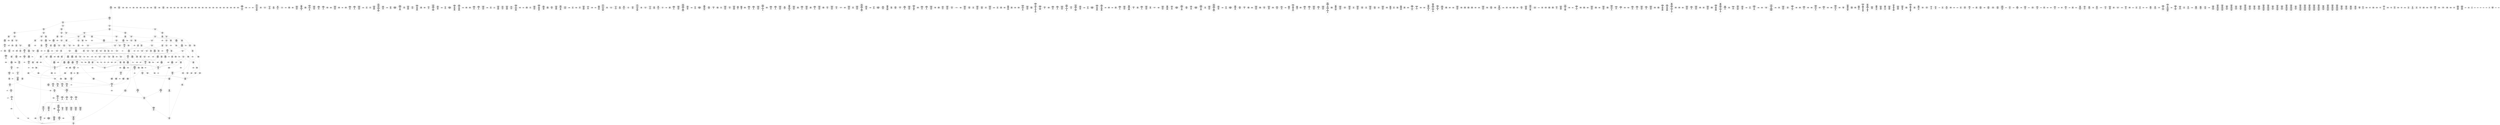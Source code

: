 /* Generated by GvGen v.1.0 (https://www.github.com/stricaud/gvgen) */

digraph G {
compound=true;
   node1 [label="[anywhere]"];
   node2 [label="# 0x0
PUSHX Data
PUSHX Data
MSTORE
PUSHX LogicData
CALLDATASIZE
LT
PUSHX Data
JUMPI
"];
   node3 [label="# 0xd
PUSHX Data
CALLDATALOAD
PUSHX BitData
SHR
PUSHX LogicData
GT
PUSHX Data
JUMPI
"];
   node4 [label="# 0x1e
PUSHX LogicData
GT
PUSHX Data
JUMPI
"];
   node5 [label="# 0x29
PUSHX LogicData
GT
PUSHX Data
JUMPI
"];
   node6 [label="# 0x34
PUSHX LogicData
GT
PUSHX Data
JUMPI
"];
   node7 [label="# 0x3f
PUSHX LogicData
EQ
PUSHX Data
JUMPI
"];
   node8 [label="# 0x4a
PUSHX LogicData
EQ
PUSHX Data
JUMPI
"];
   node9 [label="# 0x55
PUSHX LogicData
EQ
PUSHX Data
JUMPI
"];
   node10 [label="# 0x60
PUSHX LogicData
EQ
PUSHX Data
JUMPI
"];
   node11 [label="# 0x6b
PUSHX Data
JUMP
"];
   node12 [label="# 0x6f
JUMPDEST
PUSHX LogicData
EQ
PUSHX Data
JUMPI
"];
   node13 [label="# 0x7b
PUSHX LogicData
EQ
PUSHX Data
JUMPI
"];
   node14 [label="# 0x86
PUSHX LogicData
EQ
PUSHX Data
JUMPI
"];
   node15 [label="# 0x91
PUSHX Data
JUMP
"];
   node16 [label="# 0x95
JUMPDEST
PUSHX LogicData
EQ
PUSHX Data
JUMPI
"];
   node17 [label="# 0xa1
PUSHX LogicData
EQ
PUSHX Data
JUMPI
"];
   node18 [label="# 0xac
PUSHX LogicData
EQ
PUSHX Data
JUMPI
"];
   node19 [label="# 0xb7
PUSHX LogicData
EQ
PUSHX Data
JUMPI
"];
   node20 [label="# 0xc2
PUSHX LogicData
EQ
PUSHX Data
JUMPI
"];
   node21 [label="# 0xcd
PUSHX LogicData
EQ
PUSHX Data
JUMPI
"];
   node22 [label="# 0xd8
PUSHX Data
JUMP
"];
   node23 [label="# 0xdc
JUMPDEST
PUSHX LogicData
GT
PUSHX Data
JUMPI
"];
   node24 [label="# 0xe8
PUSHX LogicData
EQ
PUSHX Data
JUMPI
"];
   node25 [label="# 0xf3
PUSHX LogicData
EQ
PUSHX Data
JUMPI
"];
   node26 [label="# 0xfe
PUSHX LogicData
EQ
PUSHX Data
JUMPI
"];
   node27 [label="# 0x109
PUSHX LogicData
EQ
PUSHX Data
JUMPI
"];
   node28 [label="# 0x114
PUSHX LogicData
EQ
PUSHX Data
JUMPI
"];
   node29 [label="# 0x11f
PUSHX LogicData
EQ
PUSHX Data
JUMPI
"];
   node30 [label="# 0x12a
PUSHX Data
JUMP
"];
   node31 [label="# 0x12e
JUMPDEST
PUSHX LogicData
EQ
PUSHX Data
JUMPI
"];
   node32 [label="# 0x13a
PUSHX LogicData
EQ
PUSHX Data
JUMPI
"];
   node33 [label="# 0x145
PUSHX LogicData
EQ
PUSHX Data
JUMPI
"];
   node34 [label="# 0x150
PUSHX LogicData
EQ
PUSHX Data
JUMPI
"];
   node35 [label="# 0x15b
PUSHX LogicData
EQ
PUSHX Data
JUMPI
"];
   node36 [label="# 0x166
PUSHX LogicData
EQ
PUSHX Data
JUMPI
"];
   node37 [label="# 0x171
PUSHX Data
JUMP
"];
   node38 [label="# 0x175
JUMPDEST
PUSHX LogicData
GT
PUSHX Data
JUMPI
"];
   node39 [label="# 0x181
PUSHX LogicData
GT
PUSHX Data
JUMPI
"];
   node40 [label="# 0x18c
PUSHX LogicData
GT
PUSHX Data
JUMPI
"];
   node41 [label="# 0x197
PUSHX LogicData
EQ
PUSHX Data
JUMPI
"];
   node42 [label="# 0x1a2
PUSHX LogicData
EQ
PUSHX Data
JUMPI
"];
   node43 [label="# 0x1ad
PUSHX LogicData
EQ
PUSHX Data
JUMPI
"];
   node44 [label="# 0x1b8
PUSHX LogicData
EQ
PUSHX Data
JUMPI
"];
   node45 [label="# 0x1c3
PUSHX Data
JUMP
"];
   node46 [label="# 0x1c7
JUMPDEST
PUSHX LogicData
EQ
PUSHX Data
JUMPI
"];
   node47 [label="# 0x1d3
PUSHX LogicData
EQ
PUSHX Data
JUMPI
"];
   node48 [label="# 0x1de
PUSHX LogicData
EQ
PUSHX Data
JUMPI
"];
   node49 [label="# 0x1e9
PUSHX Data
JUMP
"];
   node50 [label="# 0x1ed
JUMPDEST
PUSHX LogicData
EQ
PUSHX Data
JUMPI
"];
   node51 [label="# 0x1f9
PUSHX LogicData
EQ
PUSHX Data
JUMPI
"];
   node52 [label="# 0x204
PUSHX LogicData
EQ
PUSHX Data
JUMPI
"];
   node53 [label="# 0x20f
PUSHX LogicData
EQ
PUSHX Data
JUMPI
"];
   node54 [label="# 0x21a
PUSHX LogicData
EQ
PUSHX Data
JUMPI
"];
   node55 [label="# 0x225
PUSHX LogicData
EQ
PUSHX Data
JUMPI
"];
   node56 [label="# 0x230
PUSHX Data
JUMP
"];
   node57 [label="# 0x234
JUMPDEST
PUSHX LogicData
GT
PUSHX Data
JUMPI
"];
   node58 [label="# 0x240
PUSHX LogicData
EQ
PUSHX Data
JUMPI
"];
   node59 [label="# 0x24b
PUSHX LogicData
EQ
PUSHX Data
JUMPI
"];
   node60 [label="# 0x256
PUSHX LogicData
EQ
PUSHX Data
JUMPI
"];
   node61 [label="# 0x261
PUSHX LogicData
EQ
PUSHX Data
JUMPI
"];
   node62 [label="# 0x26c
PUSHX LogicData
EQ
PUSHX Data
JUMPI
"];
   node63 [label="# 0x277
PUSHX LogicData
EQ
PUSHX Data
JUMPI
"];
   node64 [label="# 0x282
PUSHX Data
JUMP
"];
   node65 [label="# 0x286
JUMPDEST
PUSHX LogicData
EQ
PUSHX Data
JUMPI
"];
   node66 [label="# 0x292
PUSHX LogicData
EQ
PUSHX Data
JUMPI
"];
   node67 [label="# 0x29d
PUSHX LogicData
EQ
PUSHX Data
JUMPI
"];
   node68 [label="# 0x2a8
PUSHX LogicData
EQ
PUSHX Data
JUMPI
"];
   node69 [label="# 0x2b3
PUSHX LogicData
EQ
PUSHX Data
JUMPI
"];
   node70 [label="# 0x2be
PUSHX LogicData
EQ
PUSHX Data
JUMPI
"];
   node71 [label="# 0x2c9
JUMPDEST
PUSHX Data
REVERT
"];
   node72 [label="# 0x2ce
JUMPDEST
CALLVALUE
ISZERO
PUSHX Data
JUMPI
"];
   node73 [label="# 0x2d6
PUSHX Data
REVERT
"];
   node74 [label="# 0x2da
JUMPDEST
PUSHX Data
PUSHX Data
CALLDATASIZE
PUSHX Data
PUSHX Data
JUMP
"];
   node75 [label="# 0x2e9
JUMPDEST
PUSHX Data
JUMP
"];
   node76 [label="# 0x2ee
JUMPDEST
PUSHX MemData
MLOAD
PUSHX Data
PUSHX Data
JUMP
"];
   node77 [label="# 0x2fb
JUMPDEST
PUSHX MemData
MLOAD
SUB
RETURN
"];
   node78 [label="# 0x304
JUMPDEST
CALLVALUE
ISZERO
PUSHX Data
JUMPI
"];
   node79 [label="# 0x30c
PUSHX Data
REVERT
"];
   node80 [label="# 0x310
JUMPDEST
PUSHX Data
PUSHX Data
JUMP
"];
   node81 [label="# 0x319
JUMPDEST
PUSHX MemData
MLOAD
PUSHX Data
PUSHX Data
JUMP
"];
   node82 [label="# 0x326
JUMPDEST
CALLVALUE
ISZERO
PUSHX Data
JUMPI
"];
   node83 [label="# 0x32e
PUSHX Data
REVERT
"];
   node84 [label="# 0x332
JUMPDEST
PUSHX Data
PUSHX Data
CALLDATASIZE
PUSHX Data
PUSHX Data
JUMP
"];
   node85 [label="# 0x341
JUMPDEST
PUSHX Data
JUMP
"];
   node86 [label="# 0x346
JUMPDEST
PUSHX MemData
MLOAD
PUSHX Data
PUSHX Data
JUMP
"];
   node87 [label="# 0x353
JUMPDEST
CALLVALUE
ISZERO
PUSHX Data
JUMPI
"];
   node88 [label="# 0x35b
PUSHX Data
REVERT
"];
   node89 [label="# 0x35f
JUMPDEST
PUSHX Data
PUSHX Data
CALLDATASIZE
PUSHX Data
PUSHX Data
JUMP
"];
   node90 [label="# 0x36e
JUMPDEST
PUSHX Data
JUMP
"];
   node91 [label="# 0x373
JUMPDEST
STOP
"];
   node92 [label="# 0x375
JUMPDEST
CALLVALUE
ISZERO
PUSHX Data
JUMPI
"];
   node93 [label="# 0x37d
PUSHX Data
REVERT
"];
   node94 [label="# 0x381
JUMPDEST
PUSHX Data
PUSHX Data
CALLDATASIZE
PUSHX Data
PUSHX Data
JUMP
"];
   node95 [label="# 0x390
JUMPDEST
PUSHX Data
JUMP
"];
   node96 [label="# 0x395
JUMPDEST
CALLVALUE
ISZERO
PUSHX Data
JUMPI
"];
   node97 [label="# 0x39d
PUSHX Data
REVERT
"];
   node98 [label="# 0x3a1
JUMPDEST
PUSHX Data
PUSHX Data
JUMP
"];
   node99 [label="# 0x3aa
JUMPDEST
PUSHX MemData
MLOAD
PUSHX Data
PUSHX Data
JUMP
"];
   node100 [label="# 0x3b7
JUMPDEST
CALLVALUE
ISZERO
PUSHX Data
JUMPI
"];
   node101 [label="# 0x3bf
PUSHX Data
REVERT
"];
   node102 [label="# 0x3c3
JUMPDEST
PUSHX Data
PUSHX Data
CALLDATASIZE
PUSHX Data
PUSHX Data
JUMP
"];
   node103 [label="# 0x3d2
JUMPDEST
PUSHX Data
JUMP
"];
   node104 [label="# 0x3d7
JUMPDEST
CALLVALUE
ISZERO
PUSHX Data
JUMPI
"];
   node105 [label="# 0x3df
PUSHX Data
REVERT
"];
   node106 [label="# 0x3e3
JUMPDEST
PUSHX Data
PUSHX Data
CALLDATASIZE
PUSHX Data
PUSHX Data
JUMP
"];
   node107 [label="# 0x3f2
JUMPDEST
PUSHX Data
JUMP
"];
   node108 [label="# 0x3f7
JUMPDEST
CALLVALUE
ISZERO
PUSHX Data
JUMPI
"];
   node109 [label="# 0x3ff
PUSHX Data
REVERT
"];
   node110 [label="# 0x403
JUMPDEST
PUSHX Data
PUSHX Data
CALLDATASIZE
PUSHX Data
PUSHX Data
JUMP
"];
   node111 [label="# 0x412
JUMPDEST
PUSHX Data
JUMP
"];
   node112 [label="# 0x417
JUMPDEST
CALLVALUE
ISZERO
PUSHX Data
JUMPI
"];
   node113 [label="# 0x41f
PUSHX Data
REVERT
"];
   node114 [label="# 0x423
JUMPDEST
PUSHX Data
PUSHX Data
JUMP
"];
   node115 [label="# 0x42c
JUMPDEST
CALLVALUE
ISZERO
PUSHX Data
JUMPI
"];
   node116 [label="# 0x434
PUSHX Data
REVERT
"];
   node117 [label="# 0x438
JUMPDEST
PUSHX Data
PUSHX Data
JUMP
"];
   node118 [label="# 0x441
JUMPDEST
CALLVALUE
ISZERO
PUSHX Data
JUMPI
"];
   node119 [label="# 0x449
PUSHX Data
REVERT
"];
   node120 [label="# 0x44d
JUMPDEST
PUSHX Data
PUSHX Data
JUMP
"];
   node121 [label="# 0x456
JUMPDEST
CALLVALUE
ISZERO
PUSHX Data
JUMPI
"];
   node122 [label="# 0x45e
PUSHX Data
REVERT
"];
   node123 [label="# 0x462
JUMPDEST
PUSHX Data
PUSHX Data
CALLDATASIZE
PUSHX Data
PUSHX Data
JUMP
"];
   node124 [label="# 0x471
JUMPDEST
PUSHX Data
JUMP
"];
   node125 [label="# 0x476
JUMPDEST
CALLVALUE
ISZERO
PUSHX Data
JUMPI
"];
   node126 [label="# 0x47e
PUSHX Data
REVERT
"];
   node127 [label="# 0x482
JUMPDEST
PUSHX Data
PUSHX Data
CALLDATASIZE
PUSHX Data
PUSHX Data
JUMP
"];
   node128 [label="# 0x491
JUMPDEST
PUSHX Data
JUMP
"];
   node129 [label="# 0x496
JUMPDEST
PUSHX MemData
MLOAD
PUSHX Data
PUSHX Data
JUMP
"];
   node130 [label="# 0x4a3
JUMPDEST
CALLVALUE
ISZERO
PUSHX Data
JUMPI
"];
   node131 [label="# 0x4ab
PUSHX Data
REVERT
"];
   node132 [label="# 0x4af
JUMPDEST
PUSHX Data
PUSHX Data
JUMP
"];
   node133 [label="# 0x4b8
JUMPDEST
CALLVALUE
ISZERO
PUSHX Data
JUMPI
"];
   node134 [label="# 0x4c0
PUSHX Data
REVERT
"];
   node135 [label="# 0x4c4
JUMPDEST
PUSHX Data
PUSHX Data
CALLDATASIZE
PUSHX Data
PUSHX Data
JUMP
"];
   node136 [label="# 0x4d3
JUMPDEST
PUSHX Data
JUMP
"];
   node137 [label="# 0x4d8
JUMPDEST
PUSHX MemData
MLOAD
PUSHX Data
PUSHX Data
JUMP
"];
   node138 [label="# 0x4e6
JUMPDEST
CALLVALUE
ISZERO
PUSHX Data
JUMPI
"];
   node139 [label="# 0x4ee
PUSHX Data
REVERT
"];
   node140 [label="# 0x4f2
JUMPDEST
PUSHX Data
PUSHX Data
CALLDATASIZE
PUSHX Data
PUSHX Data
JUMP
"];
   node141 [label="# 0x501
JUMPDEST
PUSHX Data
JUMP
"];
   node142 [label="# 0x506
JUMPDEST
CALLVALUE
ISZERO
PUSHX Data
JUMPI
"];
   node143 [label="# 0x50e
PUSHX Data
REVERT
"];
   node144 [label="# 0x512
JUMPDEST
PUSHX Data
PUSHX Data
CALLDATASIZE
PUSHX Data
PUSHX Data
JUMP
"];
   node145 [label="# 0x521
JUMPDEST
PUSHX Data
JUMP
"];
   node146 [label="# 0x526
JUMPDEST
CALLVALUE
ISZERO
PUSHX Data
JUMPI
"];
   node147 [label="# 0x52e
PUSHX Data
REVERT
"];
   node148 [label="# 0x532
JUMPDEST
PUSHX Data
PUSHX Data
CALLDATASIZE
PUSHX Data
PUSHX Data
JUMP
"];
   node149 [label="# 0x541
JUMPDEST
PUSHX Data
JUMP
"];
   node150 [label="# 0x546
JUMPDEST
CALLVALUE
ISZERO
PUSHX Data
JUMPI
"];
   node151 [label="# 0x54e
PUSHX Data
REVERT
"];
   node152 [label="# 0x552
JUMPDEST
PUSHX Data
PUSHX Data
CALLDATASIZE
PUSHX Data
PUSHX Data
JUMP
"];
   node153 [label="# 0x561
JUMPDEST
PUSHX Data
JUMP
"];
   node154 [label="# 0x566
JUMPDEST
CALLVALUE
ISZERO
PUSHX Data
JUMPI
"];
   node155 [label="# 0x56e
PUSHX Data
REVERT
"];
   node156 [label="# 0x572
JUMPDEST
PUSHX Data
PUSHX Data
JUMP
"];
   node157 [label="# 0x57b
JUMPDEST
CALLVALUE
ISZERO
PUSHX Data
JUMPI
"];
   node158 [label="# 0x583
PUSHX Data
REVERT
"];
   node159 [label="# 0x587
JUMPDEST
PUSHX Data
PUSHX Data
JUMP
"];
   node160 [label="# 0x590
JUMPDEST
CALLVALUE
ISZERO
PUSHX Data
JUMPI
"];
   node161 [label="# 0x598
PUSHX Data
REVERT
"];
   node162 [label="# 0x59c
JUMPDEST
PUSHX Data
PUSHX Data
JUMP
"];
   node163 [label="# 0x5a5
JUMPDEST
CALLVALUE
ISZERO
PUSHX Data
JUMPI
"];
   node164 [label="# 0x5ad
PUSHX Data
REVERT
"];
   node165 [label="# 0x5b1
JUMPDEST
PUSHX Data
PUSHX Data
CALLDATASIZE
PUSHX Data
PUSHX Data
JUMP
"];
   node166 [label="# 0x5c0
JUMPDEST
PUSHX Data
JUMP
"];
   node167 [label="# 0x5c5
JUMPDEST
CALLVALUE
ISZERO
PUSHX Data
JUMPI
"];
   node168 [label="# 0x5cd
PUSHX Data
REVERT
"];
   node169 [label="# 0x5d1
JUMPDEST
PUSHX Data
PUSHX Data
CALLDATASIZE
PUSHX Data
PUSHX Data
JUMP
"];
   node170 [label="# 0x5e0
JUMPDEST
PUSHX Data
JUMP
"];
   node171 [label="# 0x5e5
JUMPDEST
CALLVALUE
ISZERO
PUSHX Data
JUMPI
"];
   node172 [label="# 0x5ed
PUSHX Data
REVERT
"];
   node173 [label="# 0x5f1
JUMPDEST
PUSHX Data
PUSHX Data
CALLDATASIZE
PUSHX Data
PUSHX Data
JUMP
"];
   node174 [label="# 0x600
JUMPDEST
PUSHX Data
JUMP
"];
   node175 [label="# 0x605
JUMPDEST
CALLVALUE
ISZERO
PUSHX Data
JUMPI
"];
   node176 [label="# 0x60d
PUSHX Data
REVERT
"];
   node177 [label="# 0x611
JUMPDEST
PUSHX Data
PUSHX Data
JUMP
"];
   node178 [label="# 0x61a
JUMPDEST
CALLVALUE
ISZERO
PUSHX Data
JUMPI
"];
   node179 [label="# 0x622
PUSHX Data
REVERT
"];
   node180 [label="# 0x626
JUMPDEST
PUSHX Data
PUSHX Data
CALLDATASIZE
PUSHX Data
PUSHX Data
JUMP
"];
   node181 [label="# 0x635
JUMPDEST
PUSHX Data
JUMP
"];
   node182 [label="# 0x63a
JUMPDEST
CALLVALUE
ISZERO
PUSHX Data
JUMPI
"];
   node183 [label="# 0x642
PUSHX Data
REVERT
"];
   node184 [label="# 0x646
JUMPDEST
PUSHX Data
PUSHX Data
JUMP
"];
   node185 [label="# 0x64f
JUMPDEST
CALLVALUE
ISZERO
PUSHX Data
JUMPI
"];
   node186 [label="# 0x657
PUSHX Data
REVERT
"];
   node187 [label="# 0x65b
JUMPDEST
PUSHX Data
PUSHX Data
JUMP
"];
   node188 [label="# 0x664
JUMPDEST
CALLVALUE
ISZERO
PUSHX Data
JUMPI
"];
   node189 [label="# 0x66c
PUSHX Data
REVERT
"];
   node190 [label="# 0x670
JUMPDEST
PUSHX Data
PUSHX Data
JUMP
"];
   node191 [label="# 0x679
JUMPDEST
CALLVALUE
ISZERO
PUSHX Data
JUMPI
"];
   node192 [label="# 0x681
PUSHX Data
REVERT
"];
   node193 [label="# 0x685
JUMPDEST
PUSHX Data
PUSHX Data
CALLDATASIZE
PUSHX Data
PUSHX Data
JUMP
"];
   node194 [label="# 0x694
JUMPDEST
PUSHX Data
JUMP
"];
   node195 [label="# 0x699
JUMPDEST
CALLVALUE
ISZERO
PUSHX Data
JUMPI
"];
   node196 [label="# 0x6a1
PUSHX Data
REVERT
"];
   node197 [label="# 0x6a5
JUMPDEST
PUSHX Data
PUSHX Data
JUMP
"];
   node198 [label="# 0x6ae
JUMPDEST
CALLVALUE
ISZERO
PUSHX Data
JUMPI
"];
   node199 [label="# 0x6b6
PUSHX Data
REVERT
"];
   node200 [label="# 0x6ba
JUMPDEST
PUSHX Data
PUSHX Data
JUMP
"];
   node201 [label="# 0x6c3
JUMPDEST
PUSHX Data
PUSHX Data
CALLDATASIZE
PUSHX Data
PUSHX Data
JUMP
"];
   node202 [label="# 0x6d1
JUMPDEST
PUSHX Data
JUMP
"];
   node203 [label="# 0x6d6
JUMPDEST
CALLVALUE
ISZERO
PUSHX Data
JUMPI
"];
   node204 [label="# 0x6de
PUSHX Data
REVERT
"];
   node205 [label="# 0x6e2
JUMPDEST
PUSHX Data
PUSHX Data
CALLDATASIZE
PUSHX Data
PUSHX Data
JUMP
"];
   node206 [label="# 0x6f1
JUMPDEST
PUSHX Data
JUMP
"];
   node207 [label="# 0x6f6
JUMPDEST
CALLVALUE
ISZERO
PUSHX Data
JUMPI
"];
   node208 [label="# 0x6fe
PUSHX Data
REVERT
"];
   node209 [label="# 0x702
JUMPDEST
PUSHX Data
PUSHX Data
CALLDATASIZE
PUSHX Data
PUSHX Data
JUMP
"];
   node210 [label="# 0x711
JUMPDEST
PUSHX Data
JUMP
"];
   node211 [label="# 0x716
JUMPDEST
CALLVALUE
ISZERO
PUSHX Data
JUMPI
"];
   node212 [label="# 0x71e
PUSHX Data
REVERT
"];
   node213 [label="# 0x722
JUMPDEST
PUSHX Data
PUSHX Data
CALLDATASIZE
PUSHX Data
PUSHX Data
JUMP
"];
   node214 [label="# 0x731
JUMPDEST
PUSHX Data
JUMP
"];
   node215 [label="# 0x736
JUMPDEST
CALLVALUE
ISZERO
PUSHX Data
JUMPI
"];
   node216 [label="# 0x73e
PUSHX Data
REVERT
"];
   node217 [label="# 0x742
JUMPDEST
PUSHX Data
PUSHX Data
CALLDATASIZE
PUSHX Data
PUSHX Data
JUMP
"];
   node218 [label="# 0x751
JUMPDEST
PUSHX Data
JUMP
"];
   node219 [label="# 0x756
JUMPDEST
CALLVALUE
ISZERO
PUSHX Data
JUMPI
"];
   node220 [label="# 0x75e
PUSHX Data
REVERT
"];
   node221 [label="# 0x762
JUMPDEST
PUSHX Data
PUSHX Data
CALLDATASIZE
PUSHX Data
PUSHX Data
JUMP
"];
   node222 [label="# 0x771
JUMPDEST
PUSHX Data
JUMP
"];
   node223 [label="# 0x776
JUMPDEST
CALLVALUE
ISZERO
PUSHX Data
JUMPI
"];
   node224 [label="# 0x77e
PUSHX Data
REVERT
"];
   node225 [label="# 0x782
JUMPDEST
PUSHX Data
PUSHX Data
CALLDATASIZE
PUSHX Data
PUSHX Data
JUMP
"];
   node226 [label="# 0x791
JUMPDEST
PUSHX Data
JUMP
"];
   node227 [label="# 0x796
JUMPDEST
CALLVALUE
ISZERO
PUSHX Data
JUMPI
"];
   node228 [label="# 0x79e
PUSHX Data
REVERT
"];
   node229 [label="# 0x7a2
JUMPDEST
PUSHX Data
PUSHX Data
JUMP
"];
   node230 [label="# 0x7ab
JUMPDEST
CALLVALUE
ISZERO
PUSHX Data
JUMPI
"];
   node231 [label="# 0x7b3
PUSHX Data
REVERT
"];
   node232 [label="# 0x7b7
JUMPDEST
PUSHX Data
PUSHX Data
JUMP
"];
   node233 [label="# 0x7c0
JUMPDEST
CALLVALUE
ISZERO
PUSHX Data
JUMPI
"];
   node234 [label="# 0x7c8
PUSHX Data
REVERT
"];
   node235 [label="# 0x7cc
JUMPDEST
PUSHX Data
PUSHX Data
CALLDATASIZE
PUSHX Data
PUSHX Data
JUMP
"];
   node236 [label="# 0x7db
JUMPDEST
PUSHX Data
JUMP
"];
   node237 [label="# 0x7e0
JUMPDEST
CALLVALUE
ISZERO
PUSHX Data
JUMPI
"];
   node238 [label="# 0x7e8
PUSHX Data
REVERT
"];
   node239 [label="# 0x7ec
JUMPDEST
PUSHX Data
PUSHX Data
JUMP
"];
   node240 [label="# 0x7f5
JUMPDEST
CALLVALUE
ISZERO
PUSHX Data
JUMPI
"];
   node241 [label="# 0x7fd
PUSHX Data
REVERT
"];
   node242 [label="# 0x801
JUMPDEST
PUSHX Data
PUSHX Data
CALLDATASIZE
PUSHX Data
PUSHX Data
JUMP
"];
   node243 [label="# 0x810
JUMPDEST
PUSHX Data
JUMP
"];
   node244 [label="# 0x815
JUMPDEST
CALLVALUE
ISZERO
PUSHX Data
JUMPI
"];
   node245 [label="# 0x81d
PUSHX Data
REVERT
"];
   node246 [label="# 0x821
JUMPDEST
PUSHX Data
PUSHX Data
CALLDATASIZE
PUSHX Data
PUSHX Data
JUMP
"];
   node247 [label="# 0x830
JUMPDEST
PUSHX Data
JUMP
"];
   node248 [label="# 0x835
JUMPDEST
CALLVALUE
ISZERO
PUSHX Data
JUMPI
"];
   node249 [label="# 0x83d
PUSHX Data
REVERT
"];
   node250 [label="# 0x841
JUMPDEST
PUSHX Data
PUSHX Data
CALLDATASIZE
PUSHX Data
PUSHX Data
JUMP
"];
   node251 [label="# 0x850
JUMPDEST
PUSHX Data
JUMP
"];
   node252 [label="# 0x855
JUMPDEST
PUSHX Data
PUSHX Data
CALLDATASIZE
PUSHX Data
PUSHX Data
JUMP
"];
   node253 [label="# 0x863
JUMPDEST
PUSHX Data
JUMP
"];
   node254 [label="# 0x868
JUMPDEST
PUSHX Data
PUSHX ArithData
PUSHX BitData
PUSHX BitData
SHL
SUB
NOT
AND
PUSHX BitData
PUSHX BitData
SHL
EQ
PUSHX Data
JUMPI
"];
   node255 [label="# 0x884
PUSHX Data
PUSHX Data
JUMP
"];
   node256 [label="# 0x88d
JUMPDEST
"];
   node257 [label="# 0x890
JUMPDEST
JUMP
"];
   node258 [label="# 0x895
JUMPDEST
PUSHX Data
PUSHX StorData
SLOAD
PUSHX Data
PUSHX Data
JUMP
"];
   node259 [label="# 0x8a4
JUMPDEST
PUSHX ArithData
ADD
PUSHX ArithData
DIV
MUL
PUSHX ArithData
ADD
PUSHX MemData
MLOAD
ADD
PUSHX Data
MSTORE
MSTORE
PUSHX ArithData
ADD
SLOAD
PUSHX Data
PUSHX Data
JUMP
"];
   node260 [label="# 0x8d0
JUMPDEST
ISZERO
PUSHX Data
JUMPI
"];
   node261 [label="# 0x8d7
PUSHX LogicData
LT
PUSHX Data
JUMPI
"];
   node262 [label="# 0x8df
PUSHX ArithData
SLOAD
DIV
MUL
MSTORE
PUSHX ArithData
ADD
PUSHX Data
JUMP
"];
   node263 [label="# 0x8f2
JUMPDEST
ADD
PUSHX Data
MSTORE
PUSHX Data
PUSHX Data
SHA3
"];
   node264 [label="# 0x900
JUMPDEST
SLOAD
MSTORE
PUSHX ArithData
ADD
PUSHX ArithData
ADD
GT
PUSHX Data
JUMPI
"];
   node265 [label="# 0x914
SUB
PUSHX BitData
AND
ADD
"];
   node266 [label="# 0x91d
JUMPDEST
JUMP
"];
   node267 [label="# 0x927
JUMPDEST
PUSHX Data
PUSHX Data
PUSHX Data
JUMP
"];
   node268 [label="# 0x932
JUMPDEST
PUSHX Data
JUMPI
"];
   node269 [label="# 0x937
PUSHX MemData
MLOAD
PUSHX BitData
PUSHX BitData
SHL
MSTORE
PUSHX ArithData
ADD
PUSHX Data
PUSHX Data
JUMP
"];
   node270 [label="# 0x94e
JUMPDEST
PUSHX MemData
MLOAD
SUB
REVERT
"];
   node271 [label="# 0x957
JUMPDEST
PUSHX Data
MSTORE
PUSHX Data
PUSHX Data
MSTORE
PUSHX Data
SHA3
SLOAD
PUSHX ArithData
PUSHX BitData
PUSHX BitData
SHL
SUB
AND
JUMP
"];
   node272 [label="# 0x973
JUMPDEST
PUSHX Data
PUSHX Data
PUSHX Data
JUMP
"];
   node273 [label="# 0x97e
JUMPDEST
PUSHX ArithData
PUSHX BitData
PUSHX BitData
SHL
SUB
AND
PUSHX ArithData
PUSHX BitData
PUSHX BitData
SHL
SUB
AND
EQ
ISZERO
PUSHX Data
JUMPI
"];
   node274 [label="# 0x99b
PUSHX MemData
MLOAD
PUSHX BitData
PUSHX BitData
SHL
MSTORE
PUSHX ArithData
ADD
PUSHX Data
PUSHX Data
JUMP
"];
   node275 [label="# 0x9b2
JUMPDEST
PUSHX ArithData
PUSHX BitData
PUSHX BitData
SHL
SUB
AND
PUSHX Data
PUSHX Data
JUMP
"];
   node276 [label="# 0x9c4
JUMPDEST
PUSHX ArithData
PUSHX BitData
PUSHX BitData
SHL
SUB
AND
EQ
PUSHX Data
JUMPI
"];
   node277 [label="# 0x9d4
PUSHX Data
PUSHX Data
PUSHX Data
JUMP
"];
   node278 [label="# 0x9e0
JUMPDEST
PUSHX Data
JUMPI
"];
   node279 [label="# 0x9e5
PUSHX MemData
MLOAD
PUSHX BitData
PUSHX BitData
SHL
MSTORE
PUSHX ArithData
ADD
PUSHX Data
PUSHX Data
JUMP
"];
   node280 [label="# 0x9fc
JUMPDEST
PUSHX Data
PUSHX Data
JUMP
"];
   node281 [label="# 0xa06
JUMPDEST
JUMP
"];
   node282 [label="# 0xa0b
JUMPDEST
PUSHX Data
PUSHX Data
JUMP
"];
   node283 [label="# 0xa13
JUMPDEST
PUSHX ArithData
PUSHX BitData
PUSHX BitData
SHL
SUB
AND
PUSHX Data
PUSHX Data
JUMP
"];
   node284 [label="# 0xa24
JUMPDEST
PUSHX ArithData
PUSHX BitData
PUSHX BitData
SHL
SUB
AND
EQ
PUSHX Data
JUMPI
"];
   node285 [label="# 0xa33
PUSHX MemData
MLOAD
PUSHX BitData
PUSHX BitData
SHL
MSTORE
PUSHX ArithData
ADD
PUSHX Data
PUSHX Data
JUMP
"];
   node286 [label="# 0xa4a
JUMPDEST
PUSHX Data
"];
   node287 [label="# 0xa4d
JUMPDEST
LT
ISZERO
PUSHX Data
JUMPI
"];
   node288 [label="# 0xa56
PUSHX Data
LT
PUSHX Data
JUMPI
"];
   node289 [label="# 0xa63
PUSHX BitData
PUSHX BitData
SHL
PUSHX Data
MSTORE
PUSHX Data
PUSHX Data
MSTORE
PUSHX Data
PUSHX Data
REVERT
"];
   node290 [label="# 0xa78
JUMPDEST
PUSHX StorData
SLOAD
PUSHX MemData
MLOAD
PUSHX BitData
PUSHX BitData
SHL
MSTORE
PUSHX ArithData
MUL
ADD
CALLDATALOAD
PUSHX ArithData
PUSHX BitData
PUSHX BitData
SHL
SUB
AND
PUSHX Data
PUSHX Data
PUSHX ArithData
ADD
PUSHX Data
JUMP
"];
   node291 [label="# 0xab5
JUMPDEST
PUSHX Data
PUSHX MemData
MLOAD
SUB
EXTCODESIZE
ISZERO
ISZERO
PUSHX Data
JUMPI
"];
   node292 [label="# 0xac9
PUSHX Data
REVERT
"];
   node293 [label="# 0xacd
JUMPDEST
GAS
STATICCALL
ISZERO
ISZERO
PUSHX Data
JUMPI
"];
   node294 [label="# 0xad8
RETURNDATASIZE
PUSHX Data
RETURNDATACOPY
RETURNDATASIZE
PUSHX Data
REVERT
"];
   node295 [label="# 0xae1
JUMPDEST
PUSHX MemData
MLOAD
RETURNDATASIZE
PUSHX BitData
NOT
PUSHX ArithData
ADD
AND
ADD
PUSHX Data
MSTORE
ADD
PUSHX Data
PUSHX Data
JUMP
"];
   node296 [label="# 0xb05
JUMPDEST
PUSHX Data
LT
PUSHX Data
JUMPI
"];
   node297 [label="# 0xb16
PUSHX BitData
PUSHX BitData
SHL
PUSHX Data
MSTORE
PUSHX Data
PUSHX Data
MSTORE
PUSHX Data
PUSHX Data
REVERT
"];
   node298 [label="# 0xb2b
JUMPDEST
PUSHX ArithData
MUL
ADD
CALLDATALOAD
PUSHX Data
JUMP
"];
   node299 [label="# 0xb37
JUMPDEST
PUSHX ArithData
PUSHX BitData
PUSHX BitData
SHL
SUB
AND
PUSHX Data
MSTORE
PUSHX Data
PUSHX Data
MSTORE
PUSHX Data
SHA3
SLOAD
PUSHX Data
PUSHX Data
JUMP
"];
   node300 [label="# 0xb5b
JUMPDEST
SSTORE
PUSHX Data
PUSHX Data
JUMP
"];
   node301 [label="# 0xb6d
JUMPDEST
PUSHX Data
JUMP
"];
   node302 [label="# 0xb75
JUMPDEST
PUSHX StorData
SLOAD
JUMP
"];
   node303 [label="# 0xb7b
JUMPDEST
PUSHX StorData
SLOAD
LT
ISZERO
PUSHX Data
JUMPI
"];
   node304 [label="# 0xb86
PUSHX StorData
SLOAD
PUSHX MemData
MLOAD
PUSHX BitData
PUSHX BitData
SHL
MSTORE
PUSHX ArithData
PUSHX BitData
PUSHX BitData
SHL
SUB
AND
PUSHX Data
PUSHX Data
PUSHX ArithData
ADD
PUSHX Data
JUMP
"];
   node305 [label="# 0xbb7
JUMPDEST
PUSHX Data
PUSHX MemData
MLOAD
SUB
PUSHX Data
EXTCODESIZE
ISZERO
ISZERO
PUSHX Data
JUMPI
"];
   node306 [label="# 0xbcd
PUSHX Data
REVERT
"];
   node307 [label="# 0xbd1
JUMPDEST
GAS
CALL
ISZERO
ISZERO
PUSHX Data
JUMPI
"];
   node308 [label="# 0xbdc
RETURNDATASIZE
PUSHX Data
RETURNDATACOPY
RETURNDATASIZE
PUSHX Data
REVERT
"];
   node309 [label="# 0xbe5
JUMPDEST
PUSHX ArithData
PUSHX BitData
PUSHX BitData
SHL
SUB
AND
PUSHX Data
MSTORE
PUSHX Data
PUSHX Data
MSTORE
PUSHX Data
SHA3
SLOAD
PUSHX Data
PUSHX Data
JUMP
"];
   node310 [label="# 0xc0d
JUMPDEST
SSTORE
PUSHX ArithData
PUSHX BitData
PUSHX BitData
SHL
SUB
AND
PUSHX Data
MSTORE
PUSHX Data
PUSHX Data
MSTORE
PUSHX Data
SHA3
SLOAD
PUSHX Data
PUSHX Data
JUMP
"];
   node311 [label="# 0xc36
JUMPDEST
SSTORE
"];
   node312 [label="# 0xc3c
JUMPDEST
PUSHX Data
PUSHX Data
JUMP
"];
   node313 [label="# 0xc47
JUMPDEST
PUSHX Data
PUSHX Data
JUMP
"];
   node314 [label="# 0xc4f
JUMPDEST
PUSHX ArithData
PUSHX BitData
PUSHX BitData
SHL
SUB
AND
PUSHX Data
PUSHX Data
JUMP
"];
   node315 [label="# 0xc60
JUMPDEST
PUSHX ArithData
PUSHX BitData
PUSHX BitData
SHL
SUB
AND
EQ
PUSHX Data
JUMPI
"];
   node316 [label="# 0xc6f
PUSHX MemData
MLOAD
PUSHX BitData
PUSHX BitData
SHL
MSTORE
PUSHX ArithData
ADD
PUSHX Data
PUSHX Data
JUMP
"];
   node317 [label="# 0xc86
JUMPDEST
PUSHX Data
"];
   node318 [label="# 0xc89
JUMPDEST
LT
ISZERO
PUSHX Data
JUMPI
"];
   node319 [label="# 0xc92
LT
PUSHX Data
JUMPI
"];
   node320 [label="# 0xc9c
PUSHX BitData
PUSHX BitData
SHL
PUSHX Data
MSTORE
PUSHX Data
PUSHX Data
MSTORE
PUSHX Data
PUSHX Data
REVERT
"];
   node321 [label="# 0xcb1
JUMPDEST
PUSHX ArithData
MUL
ADD
CALLDATALOAD
PUSHX Data
PUSHX Data
LT
PUSHX Data
JUMPI
"];
   node322 [label="# 0xcc7
PUSHX BitData
PUSHX BitData
SHL
PUSHX Data
MSTORE
PUSHX Data
PUSHX Data
MSTORE
PUSHX Data
PUSHX Data
REVERT
"];
   node323 [label="# 0xcdc
JUMPDEST
PUSHX ArithData
MUL
ADD
PUSHX ArithData
ADD
PUSHX Data
PUSHX Data
JUMP
"];
   node324 [label="# 0xcf1
JUMPDEST
PUSHX ArithData
PUSHX BitData
PUSHX BitData
SHL
SUB
AND
MSTORE
PUSHX ArithData
ADD
MSTORE
PUSHX ArithData
ADD
PUSHX Data
SHA3
SSTORE
PUSHX Data
PUSHX Data
JUMP
"];
   node325 [label="# 0xd15
JUMPDEST
PUSHX Data
JUMP
"];
   node326 [label="# 0xd1d
JUMPDEST
JUMP
"];
   node327 [label="# 0xd24
JUMPDEST
PUSHX Data
PUSHX Data
PUSHX Data
JUMP
"];
   node328 [label="# 0xd2f
JUMPDEST
LT
PUSHX Data
JUMPI
"];
   node329 [label="# 0xd36
PUSHX MemData
MLOAD
PUSHX BitData
PUSHX BitData
SHL
MSTORE
PUSHX ArithData
ADD
PUSHX Data
PUSHX Data
JUMP
"];
   node330 [label="# 0xd4d
JUMPDEST
PUSHX ArithData
PUSHX BitData
PUSHX BitData
SHL
SUB
AND
PUSHX Data
MSTORE
PUSHX Data
PUSHX Data
MSTORE
PUSHX Data
SHA3
MSTORE
MSTORE
SHA3
SLOAD
JUMP
"];
   node331 [label="# 0xd76
JUMPDEST
PUSHX StorData
SLOAD
JUMP
"];
   node332 [label="# 0xd7c
JUMPDEST
PUSHX Data
PUSHX Data
JUMP
"];
   node333 [label="# 0xd84
JUMPDEST
PUSHX ArithData
PUSHX BitData
PUSHX BitData
SHL
SUB
AND
PUSHX Data
PUSHX Data
JUMP
"];
   node334 [label="# 0xd95
JUMPDEST
PUSHX ArithData
PUSHX BitData
PUSHX BitData
SHL
SUB
AND
EQ
PUSHX Data
JUMPI
"];
   node335 [label="# 0xda4
PUSHX MemData
MLOAD
PUSHX BitData
PUSHX BitData
SHL
MSTORE
PUSHX ArithData
ADD
PUSHX Data
PUSHX Data
JUMP
"];
   node336 [label="# 0xdbb
JUMPDEST
PUSHX StorData
SLOAD
PUSHX BitData
NOT
AND
PUSHX BitData
AND
ISZERO
OR
SSTORE
JUMP
"];
   node337 [label="# 0xdcf
JUMPDEST
PUSHX Data
PUSHX Data
JUMP
"];
   node338 [label="# 0xdd7
JUMPDEST
PUSHX ArithData
PUSHX BitData
PUSHX BitData
SHL
SUB
AND
PUSHX Data
PUSHX Data
JUMP
"];
   node339 [label="# 0xde8
JUMPDEST
PUSHX ArithData
PUSHX BitData
PUSHX BitData
SHL
SUB
AND
EQ
PUSHX Data
JUMPI
"];
   node340 [label="# 0xdf7
PUSHX MemData
MLOAD
PUSHX BitData
PUSHX BitData
SHL
MSTORE
PUSHX ArithData
ADD
PUSHX Data
PUSHX Data
JUMP
"];
   node341 [label="# 0xe0e
JUMPDEST
PUSHX MemData
MLOAD
SELFBALANCE
CALLER
ISZERO
PUSHX ArithData
MUL
PUSHX Data
CALL
ISZERO
ISZERO
PUSHX Data
JUMPI
"];
   node342 [label="# 0xe34
RETURNDATASIZE
PUSHX Data
RETURNDATACOPY
RETURNDATASIZE
PUSHX Data
REVERT
"];
   node343 [label="# 0xe3d
JUMPDEST
JUMP
"];
   node344 [label="# 0xe41
JUMPDEST
PUSHX Data
PUSHX MemData
MLOAD
PUSHX ArithData
ADD
PUSHX Data
MSTORE
PUSHX Data
MSTORE
PUSHX Data
JUMP
"];
   node345 [label="# 0xe5c
JUMPDEST
PUSHX Data
PUSHX Data
PUSHX Data
PUSHX Data
JUMP
"];
   node346 [label="# 0xe69
JUMPDEST
PUSHX Data
PUSHX LogicData
GT
ISZERO
PUSHX Data
JUMPI
"];
   node347 [label="# 0xe7f
PUSHX BitData
PUSHX BitData
SHL
PUSHX Data
MSTORE
PUSHX Data
PUSHX Data
MSTORE
PUSHX Data
PUSHX Data
REVERT
"];
   node348 [label="# 0xe94
JUMPDEST
PUSHX MemData
MLOAD
MSTORE
PUSHX ArithData
MUL
PUSHX ArithData
ADD
ADD
PUSHX Data
MSTORE
ISZERO
PUSHX Data
JUMPI
"];
   node349 [label="# 0xeae
PUSHX ArithData
ADD
PUSHX ArithData
MUL
CALLDATASIZE
CALLDATACOPY
ADD
"];
   node350 [label="# 0xebd
JUMPDEST
PUSHX Data
"];
   node351 [label="# 0xec3
JUMPDEST
LT
ISZERO
PUSHX Data
JUMPI
"];
   node352 [label="# 0xecc
PUSHX Data
PUSHX Data
JUMP
"];
   node353 [label="# 0xed5
JUMPDEST
MLOAD
LT
PUSHX Data
JUMPI
"];
   node354 [label="# 0xee0
PUSHX BitData
PUSHX BitData
SHL
PUSHX Data
MSTORE
PUSHX Data
PUSHX Data
MSTORE
PUSHX Data
PUSHX Data
REVERT
"];
   node355 [label="# 0xef5
JUMPDEST
PUSHX ArithData
MUL
ADD
ADD
MSTORE
PUSHX Data
PUSHX Data
JUMP
"];
   node356 [label="# 0xf0a
JUMPDEST
PUSHX Data
JUMP
"];
   node357 [label="# 0xf12
JUMPDEST
JUMP
"];
   node358 [label="# 0xf1a
JUMPDEST
PUSHX StorData
SLOAD
PUSHX ArithData
PUSHX BitData
PUSHX BitData
SHL
SUB
AND
JUMP
"];
   node359 [label="# 0xf29
JUMPDEST
PUSHX Data
PUSHX Data
MSTORE
PUSHX Data
MSTORE
PUSHX Data
SHA3
SLOAD
PUSHX Data
PUSHX Data
JUMP
"];
   node360 [label="# 0xf44
JUMPDEST
PUSHX ArithData
ADD
PUSHX ArithData
DIV
MUL
PUSHX ArithData
ADD
PUSHX MemData
MLOAD
ADD
PUSHX Data
MSTORE
MSTORE
PUSHX ArithData
ADD
SLOAD
PUSHX Data
PUSHX Data
JUMP
"];
   node361 [label="# 0xf70
JUMPDEST
ISZERO
PUSHX Data
JUMPI
"];
   node362 [label="# 0xf77
PUSHX LogicData
LT
PUSHX Data
JUMPI
"];
   node363 [label="# 0xf7f
PUSHX ArithData
SLOAD
DIV
MUL
MSTORE
PUSHX ArithData
ADD
PUSHX Data
JUMP
"];
   node364 [label="# 0xf92
JUMPDEST
ADD
PUSHX Data
MSTORE
PUSHX Data
PUSHX Data
SHA3
"];
   node365 [label="# 0xfa0
JUMPDEST
SLOAD
MSTORE
PUSHX ArithData
ADD
PUSHX ArithData
ADD
GT
PUSHX Data
JUMPI
"];
   node366 [label="# 0xfb4
SUB
PUSHX BitData
AND
ADD
"];
   node367 [label="# 0xfbd
JUMPDEST
PUSHX ArithData
ADD
SLOAD
PUSHX Data
PUSHX Data
JUMP
"];
   node368 [label="# 0xfd2
JUMPDEST
PUSHX ArithData
ADD
PUSHX ArithData
DIV
MUL
PUSHX ArithData
ADD
PUSHX MemData
MLOAD
ADD
PUSHX Data
MSTORE
MSTORE
PUSHX ArithData
ADD
SLOAD
PUSHX Data
PUSHX Data
JUMP
"];
   node369 [label="# 0xffe
JUMPDEST
ISZERO
PUSHX Data
JUMPI
"];
   node370 [label="# 0x1005
PUSHX LogicData
LT
PUSHX Data
JUMPI
"];
   node371 [label="# 0x100d
PUSHX ArithData
SLOAD
DIV
MUL
MSTORE
PUSHX ArithData
ADD
PUSHX Data
JUMP
"];
   node372 [label="# 0x1020
JUMPDEST
ADD
PUSHX Data
MSTORE
PUSHX Data
PUSHX Data
SHA3
"];
   node373 [label="# 0x102e
JUMPDEST
SLOAD
MSTORE
PUSHX ArithData
ADD
PUSHX ArithData
ADD
GT
PUSHX Data
JUMPI
"];
   node374 [label="# 0x1042
SUB
PUSHX BitData
AND
ADD
"];
   node375 [label="# 0x104b
JUMPDEST
JUMP
"];
   node376 [label="# 0x1055
JUMPDEST
CALLER
PUSHX Data
PUSHX Data
JUMP
"];
   node377 [label="# 0x1060
JUMPDEST
PUSHX ArithData
PUSHX BitData
PUSHX BitData
SHL
SUB
AND
EQ
PUSHX Data
JUMPI
"];
   node378 [label="# 0x106f
PUSHX MemData
MLOAD
PUSHX BitData
PUSHX BitData
SHL
MSTORE
PUSHX ArithData
ADD
PUSHX Data
PUSHX Data
JUMP
"];
   node379 [label="# 0x1086
JUMPDEST
PUSHX StorData
SLOAD
PUSHX MemData
MLOAD
PUSHX BitData
PUSHX BitData
SHL
MSTORE
PUSHX ArithData
PUSHX BitData
PUSHX BitData
SHL
SUB
AND
PUSHX Data
PUSHX Data
CALLER
PUSHX Data
PUSHX ArithData
ADD
PUSHX Data
JUMP
"];
   node380 [label="# 0x10c1
JUMPDEST
PUSHX Data
PUSHX MemData
MLOAD
SUB
PUSHX Data
EXTCODESIZE
ISZERO
ISZERO
PUSHX Data
JUMPI
"];
   node381 [label="# 0x10d7
PUSHX Data
REVERT
"];
   node382 [label="# 0x10db
JUMPDEST
GAS
CALL
ISZERO
ISZERO
PUSHX Data
JUMPI
"];
   node383 [label="# 0x10e6
RETURNDATASIZE
PUSHX Data
RETURNDATACOPY
RETURNDATASIZE
PUSHX Data
REVERT
"];
   node384 [label="# 0x10ef
JUMPDEST
PUSHX Data
MSTORE
PUSHX Data
PUSHX ArithData
MSTORE
PUSHX Data
SHA3
MLOAD
PUSHX Data
PUSHX ArithData
ADD
ADD
PUSHX Data
JUMP
"];
   node385 [label="# 0x1118
JUMPDEST
PUSHX Data
PUSHX MemData
MLOAD
PUSHX Data
PUSHX Data
JUMP
"];
   node386 [label="# 0x114a
JUMPDEST
PUSHX MemData
MLOAD
SUB
LOGX
JUMP
"];
   node387 [label="# 0x1157
JUMPDEST
PUSHX Data
PUSHX Data
PUSHX Data
JUMP
"];
   node388 [label="# 0x1161
JUMPDEST
LT
PUSHX Data
JUMPI
"];
   node389 [label="# 0x1168
PUSHX MemData
MLOAD
PUSHX BitData
PUSHX BitData
SHL
MSTORE
PUSHX ArithData
ADD
PUSHX Data
PUSHX Data
JUMP
"];
   node390 [label="# 0x117f
JUMPDEST
PUSHX StorData
SLOAD
LT
PUSHX Data
JUMPI
"];
   node391 [label="# 0x118b
PUSHX BitData
PUSHX BitData
SHL
PUSHX Data
MSTORE
PUSHX Data
PUSHX Data
MSTORE
PUSHX Data
PUSHX Data
REVERT
"];
   node392 [label="# 0x11a0
JUMPDEST
PUSHX Data
MSTORE
PUSHX Data
PUSHX Data
SHA3
ADD
SLOAD
JUMP
"];
   node393 [label="# 0x11b2
JUMPDEST
PUSHX Data
PUSHX Data
MSTORE
PUSHX Data
MSTORE
PUSHX Data
SHA3
SLOAD
JUMP
"];
   node394 [label="# 0x11c4
JUMPDEST
PUSHX Data
PUSHX Data
JUMP
"];
   node395 [label="# 0x11cc
JUMPDEST
PUSHX ArithData
PUSHX BitData
PUSHX BitData
SHL
SUB
AND
PUSHX Data
PUSHX Data
JUMP
"];
   node396 [label="# 0x11dd
JUMPDEST
PUSHX ArithData
PUSHX BitData
PUSHX BitData
SHL
SUB
AND
EQ
PUSHX Data
JUMPI
"];
   node397 [label="# 0x11ec
PUSHX MemData
MLOAD
PUSHX BitData
PUSHX BitData
SHL
MSTORE
PUSHX ArithData
ADD
PUSHX Data
PUSHX Data
JUMP
"];
   node398 [label="# 0x1203
JUMPDEST
PUSHX StorData
SLOAD
PUSHX ArithData
PUSHX BitData
PUSHX BitData
SHL
SUB
NOT
AND
PUSHX ArithData
PUSHX BitData
PUSHX BitData
SHL
SUB
AND
OR
SSTORE
JUMP
"];
   node399 [label="# 0x1225
JUMPDEST
PUSHX StorData
SLOAD
PUSHX BitData
AND
JUMP
"];
   node400 [label="# 0x122e
JUMPDEST
PUSHX StorData
SLOAD
JUMP
"];
   node401 [label="# 0x1234
JUMPDEST
PUSHX Data
JUMP
"];
   node402 [label="# 0x1241
JUMPDEST
PUSHX Data
PUSHX Data
JUMP
"];
   node403 [label="# 0x1249
JUMPDEST
PUSHX ArithData
PUSHX BitData
PUSHX BitData
SHL
SUB
AND
PUSHX Data
PUSHX Data
JUMP
"];
   node404 [label="# 0x125a
JUMPDEST
PUSHX ArithData
PUSHX BitData
PUSHX BitData
SHL
SUB
AND
EQ
PUSHX Data
JUMPI
"];
   node405 [label="# 0x1269
PUSHX MemData
MLOAD
PUSHX BitData
PUSHX BitData
SHL
MSTORE
PUSHX ArithData
ADD
PUSHX Data
PUSHX Data
JUMP
"];
   node406 [label="# 0x1280
JUMPDEST
MLOAD
PUSHX Data
PUSHX Data
PUSHX ArithData
ADD
PUSHX Data
JUMP
"];
   node407 [label="# 0x1293
JUMPDEST
PUSHX Data
MSTORE
PUSHX Data
PUSHX Data
MSTORE
PUSHX Data
SHA3
SLOAD
PUSHX ArithData
PUSHX BitData
PUSHX BitData
SHL
SUB
AND
PUSHX Data
JUMPI
"];
   node408 [label="# 0x12b1
PUSHX MemData
MLOAD
PUSHX BitData
PUSHX BitData
SHL
MSTORE
PUSHX ArithData
ADD
PUSHX Data
PUSHX Data
JUMP
"];
   node409 [label="# 0x12c8
JUMPDEST
CALLER
PUSHX Data
PUSHX Data
JUMP
"];
   node410 [label="# 0x12d3
JUMPDEST
PUSHX ArithData
PUSHX BitData
PUSHX BitData
SHL
SUB
AND
EQ
PUSHX Data
JUMPI
"];
   node411 [label="# 0x12e2
PUSHX MemData
MLOAD
PUSHX BitData
PUSHX BitData
SHL
MSTORE
PUSHX ArithData
ADD
PUSHX Data
PUSHX Data
JUMP
"];
   node412 [label="# 0x12f9
JUMPDEST
CALLER
PUSHX Data
PUSHX Data
JUMP
"];
   node413 [label="# 0x1304
JUMPDEST
PUSHX ArithData
PUSHX BitData
PUSHX BitData
SHL
SUB
AND
EQ
PUSHX Data
JUMPI
"];
   node414 [label="# 0x1313
PUSHX MemData
MLOAD
PUSHX BitData
PUSHX BitData
SHL
MSTORE
PUSHX ArithData
ADD
PUSHX Data
PUSHX Data
JUMP
"];
   node415 [label="# 0x132a
JUMPDEST
PUSHX Data
PUSHX Data
PUSHX Data
JUMP
"];
   node416 [label="# 0x1334
JUMPDEST
PUSHX StorData
SLOAD
LT
PUSHX Data
JUMPI
"];
   node417 [label="# 0x1340
PUSHX MemData
MLOAD
PUSHX BitData
PUSHX BitData
SHL
MSTORE
PUSHX ArithData
ADD
PUSHX Data
PUSHX Data
JUMP
"];
   node418 [label="# 0x1357
JUMPDEST
PUSHX StorData
SLOAD
LT
ISZERO
PUSHX Data
JUMPI
"];
   node419 [label="# 0x1363
PUSHX StorData
SLOAD
LT
"];
   node420 [label="# 0x1369
JUMPDEST
PUSHX Data
JUMPI
"];
   node421 [label="# 0x136e
PUSHX MemData
MLOAD
PUSHX BitData
PUSHX BitData
SHL
MSTORE
PUSHX ArithData
ADD
PUSHX Data
PUSHX Data
JUMP
"];
   node422 [label="# 0x1385
JUMPDEST
EQ
ISZERO
PUSHX Data
JUMPI
"];
   node423 [label="# 0x138e
PUSHX MemData
MLOAD
PUSHX BitData
PUSHX BitData
SHL
MSTORE
PUSHX ArithData
ADD
PUSHX Data
PUSHX Data
JUMP
"];
   node424 [label="# 0x13a5
JUMPDEST
PUSHX StorData
SLOAD
PUSHX MemData
MLOAD
PUSHX BitData
PUSHX BitData
SHL
MSTORE
PUSHX ArithData
PUSHX BitData
PUSHX BitData
SHL
SUB
AND
PUSHX Data
PUSHX Data
CALLER
PUSHX Data
PUSHX ArithData
ADD
PUSHX Data
JUMP
"];
   node425 [label="# 0x13e0
JUMPDEST
PUSHX Data
PUSHX MemData
MLOAD
SUB
PUSHX Data
EXTCODESIZE
ISZERO
ISZERO
PUSHX Data
JUMPI
"];
   node426 [label="# 0x13f6
PUSHX Data
REVERT
"];
   node427 [label="# 0x13fa
JUMPDEST
GAS
CALL
ISZERO
ISZERO
PUSHX Data
JUMPI
"];
   node428 [label="# 0x1405
RETURNDATASIZE
PUSHX Data
RETURNDATACOPY
RETURNDATASIZE
PUSHX Data
REVERT
"];
   node429 [label="# 0x140e
JUMPDEST
PUSHX Data
PUSHX StorData
SLOAD
PUSHX StorData
SLOAD
PUSHX Data
PUSHX Data
JUMP
"];
   node430 [label="# 0x1424
JUMPDEST
PUSHX Data
MSTORE
PUSHX Data
PUSHX Data
MSTORE
PUSHX Data
SHA3
PUSHX Data
SSTORE
PUSHX StorData
SLOAD
PUSHX Data
PUSHX Data
JUMP
"];
   node431 [label="# 0x1447
JUMPDEST
SSTORE
PUSHX Data
CALLER
PUSHX Data
JUMP
"];
   node432 [label="# 0x1456
JUMPDEST
PUSHX Data
PUSHX MemData
MLOAD
PUSHX Data
PUSHX Data
JUMP
"];
   node433 [label="# 0x1489
JUMPDEST
PUSHX MemData
MLOAD
SUB
LOGX
JUMP
"];
   node434 [label="# 0x1499
JUMPDEST
PUSHX StorData
SLOAD
PUSHX Data
DIV
PUSHX BitData
AND
JUMP
"];
   node435 [label="# 0x14a7
JUMPDEST
PUSHX Data
PUSHX ArithData
PUSHX BitData
PUSHX BitData
SHL
SUB
AND
PUSHX Data
JUMPI
"];
   node436 [label="# 0x14b8
PUSHX MemData
MLOAD
PUSHX BitData
PUSHX BitData
SHL
MSTORE
PUSHX ArithData
ADD
PUSHX Data
PUSHX Data
JUMP
"];
   node437 [label="# 0x14cf
JUMPDEST
PUSHX ArithData
PUSHX BitData
PUSHX BitData
SHL
SUB
AND
PUSHX Data
MSTORE
PUSHX Data
PUSHX Data
MSTORE
PUSHX Data
SHA3
SLOAD
JUMP
"];
   node438 [label="# 0x14eb
JUMPDEST
PUSHX Data
PUSHX Data
JUMP
"];
   node439 [label="# 0x14f3
JUMPDEST
PUSHX ArithData
PUSHX BitData
PUSHX BitData
SHL
SUB
AND
PUSHX Data
PUSHX Data
JUMP
"];
   node440 [label="# 0x1504
JUMPDEST
PUSHX ArithData
PUSHX BitData
PUSHX BitData
SHL
SUB
AND
EQ
PUSHX Data
JUMPI
"];
   node441 [label="# 0x1513
PUSHX MemData
MLOAD
PUSHX BitData
PUSHX BitData
SHL
MSTORE
PUSHX ArithData
ADD
PUSHX Data
PUSHX Data
JUMP
"];
   node442 [label="# 0x152a
JUMPDEST
PUSHX StorData
SLOAD
PUSHX MemData
MLOAD
PUSHX Data
PUSHX ArithData
PUSHX BitData
PUSHX BitData
SHL
SUB
AND
PUSHX Data
LOGX
PUSHX StorData
SLOAD
PUSHX ArithData
PUSHX BitData
PUSHX BitData
SHL
SUB
NOT
AND
SSTORE
JUMP
"];
   node443 [label="# 0x1574
JUMPDEST
PUSHX Data
PUSHX Data
JUMP
"];
   node444 [label="# 0x157c
JUMPDEST
PUSHX ArithData
PUSHX BitData
PUSHX BitData
SHL
SUB
AND
PUSHX Data
PUSHX Data
JUMP
"];
   node445 [label="# 0x158d
JUMPDEST
PUSHX ArithData
PUSHX BitData
PUSHX BitData
SHL
SUB
AND
EQ
PUSHX Data
JUMPI
"];
   node446 [label="# 0x159c
PUSHX MemData
MLOAD
PUSHX BitData
PUSHX BitData
SHL
MSTORE
PUSHX ArithData
ADD
PUSHX Data
PUSHX Data
JUMP
"];
   node447 [label="# 0x15b3
JUMPDEST
PUSHX StorData
SLOAD
PUSHX BitData
NOT
AND
PUSHX ArithData
DIV
PUSHX BitData
AND
ISZERO
MUL
OR
SSTORE
JUMP
"];
   node448 [label="# 0x15d0
JUMPDEST
PUSHX StorData
SLOAD
PUSHX ArithData
PUSHX BitData
PUSHX BitData
SHL
SUB
AND
JUMP
"];
   node449 [label="# 0x15df
JUMPDEST
PUSHX Data
PUSHX Data
JUMP
"];
   node450 [label="# 0x15e7
JUMPDEST
PUSHX ArithData
PUSHX BitData
PUSHX BitData
SHL
SUB
AND
PUSHX Data
PUSHX Data
JUMP
"];
   node451 [label="# 0x15f8
JUMPDEST
PUSHX ArithData
PUSHX BitData
PUSHX BitData
SHL
SUB
AND
EQ
PUSHX Data
JUMPI
"];
   node452 [label="# 0x1607
PUSHX MemData
MLOAD
PUSHX BitData
PUSHX BitData
SHL
MSTORE
PUSHX ArithData
ADD
PUSHX Data
PUSHX Data
JUMP
"];
   node453 [label="# 0x161e
JUMPDEST
PUSHX Data
SSTORE
JUMP
"];
   node454 [label="# 0x1623
JUMPDEST
PUSHX Data
PUSHX StorData
SLOAD
PUSHX Data
PUSHX Data
JUMP
"];
   node455 [label="# 0x1632
JUMPDEST
PUSHX StorData
SLOAD
JUMP
"];
   node456 [label="# 0x1638
JUMPDEST
PUSHX Data
PUSHX Data
PUSHX Data
JUMP
"];
   node457 [label="# 0x1642
JUMPDEST
PUSHX StorData
SLOAD
PUSHX Data
DIV
PUSHX BitData
AND
PUSHX Data
JUMPI
"];
   node458 [label="# 0x1655
PUSHX MemData
MLOAD
PUSHX BitData
PUSHX BitData
SHL
MSTORE
PUSHX ArithData
ADD
PUSHX Data
PUSHX Data
JUMP
"];
   node459 [label="# 0x166c
JUMPDEST
PUSHX LogicData
GT
ISZERO
PUSHX Data
JUMPI
"];
   node460 [label="# 0x1677
PUSHX LogicData
LT
"];
   node461 [label="# 0x167c
JUMPDEST
PUSHX Data
JUMPI
"];
   node462 [label="# 0x1681
PUSHX MemData
MLOAD
PUSHX BitData
PUSHX BitData
SHL
MSTORE
PUSHX ArithData
ADD
PUSHX Data
PUSHX Data
JUMP
"];
   node463 [label="# 0x1698
JUMPDEST
PUSHX StorData
SLOAD
PUSHX Data
PUSHX Data
JUMP
"];
   node464 [label="# 0x16a5
JUMPDEST
GT
ISZERO
PUSHX Data
JUMPI
"];
   node465 [label="# 0x16ac
PUSHX MemData
MLOAD
PUSHX BitData
PUSHX BitData
SHL
MSTORE
PUSHX ArithData
ADD
PUSHX Data
PUSHX Data
JUMP
"];
   node466 [label="# 0x16c3
JUMPDEST
PUSHX StorData
SLOAD
CALLVALUE
PUSHX Data
PUSHX Data
JUMP
"];
   node467 [label="# 0x16d2
JUMPDEST
EQ
PUSHX Data
JUMPI
"];
   node468 [label="# 0x16d8
PUSHX MemData
MLOAD
PUSHX BitData
PUSHX BitData
SHL
MSTORE
PUSHX ArithData
ADD
PUSHX Data
PUSHX Data
JUMP
"];
   node469 [label="# 0x16ef
JUMPDEST
PUSHX Data
"];
   node470 [label="# 0x16f2
JUMPDEST
LT
ISZERO
PUSHX Data
JUMPI
"];
   node471 [label="# 0x16fb
PUSHX Data
CALLER
PUSHX Data
PUSHX Data
JUMP
"];
   node472 [label="# 0x1708
JUMPDEST
PUSHX Data
JUMP
"];
   node473 [label="# 0x170d
JUMPDEST
CALLER
PUSHX Data
MSTORE
PUSHX Data
PUSHX Data
MSTORE
PUSHX Data
SHA3
SLOAD
PUSHX Data
PUSHX Data
JUMP
"];
   node474 [label="# 0x1728
JUMPDEST
SSTORE
PUSHX Data
PUSHX Data
JUMP
"];
   node475 [label="# 0x1738
JUMPDEST
PUSHX Data
JUMP
"];
   node476 [label="# 0x1740
JUMPDEST
PUSHX Data
PUSHX Data
JUMP
"];
   node477 [label="# 0x1748
JUMPDEST
PUSHX ArithData
PUSHX BitData
PUSHX BitData
SHL
SUB
AND
PUSHX ArithData
PUSHX BitData
PUSHX BitData
SHL
SUB
AND
EQ
ISZERO
PUSHX Data
JUMPI
"];
   node478 [label="# 0x1762
PUSHX MemData
MLOAD
PUSHX BitData
PUSHX BitData
SHL
MSTORE
PUSHX ArithData
ADD
PUSHX Data
PUSHX Data
JUMP
"];
   node479 [label="# 0x1779
JUMPDEST
PUSHX Data
PUSHX Data
PUSHX Data
PUSHX Data
JUMP
"];
   node480 [label="# 0x1786
JUMPDEST
PUSHX ArithData
PUSHX BitData
PUSHX BitData
SHL
SUB
AND
MSTORE
PUSHX ArithData
ADD
MSTORE
PUSHX ArithData
ADD
PUSHX Data
SHA3
AND
MSTORE
MSTORE
SHA3
SLOAD
PUSHX BitData
NOT
AND
ISZERO
ISZERO
OR
SSTORE
PUSHX Data
PUSHX Data
JUMP
"];
   node481 [label="# 0x17ca
JUMPDEST
PUSHX ArithData
PUSHX BitData
PUSHX BitData
SHL
SUB
AND
PUSHX Data
PUSHX MemData
MLOAD
PUSHX Data
PUSHX Data
JUMP
"];
   node482 [label="# 0x1802
JUMPDEST
PUSHX MemData
MLOAD
SUB
LOGX
JUMP
"];
   node483 [label="# 0x180e
JUMPDEST
PUSHX Data
PUSHX Data
JUMP
"];
   node484 [label="# 0x1816
JUMPDEST
PUSHX ArithData
PUSHX BitData
PUSHX BitData
SHL
SUB
AND
PUSHX Data
PUSHX Data
JUMP
"];
   node485 [label="# 0x1827
JUMPDEST
PUSHX ArithData
PUSHX BitData
PUSHX BitData
SHL
SUB
AND
EQ
PUSHX Data
JUMPI
"];
   node486 [label="# 0x1836
PUSHX MemData
MLOAD
PUSHX BitData
PUSHX BitData
SHL
MSTORE
PUSHX ArithData
ADD
PUSHX Data
PUSHX Data
JUMP
"];
   node487 [label="# 0x184d
JUMPDEST
PUSHX StorData
SLOAD
PUSHX ArithData
PUSHX BitData
PUSHX BitData
SHL
SUB
NOT
AND
PUSHX ArithData
PUSHX BitData
PUSHX BitData
SHL
SUB
AND
OR
SSTORE
JUMP
"];
   node488 [label="# 0x186f
JUMPDEST
PUSHX StorData
SLOAD
LT
ISZERO
PUSHX Data
JUMPI
"];
   node489 [label="# 0x187a
PUSHX StorData
SLOAD
PUSHX MemData
MLOAD
PUSHX BitData
PUSHX BitData
SHL
MSTORE
PUSHX ArithData
PUSHX BitData
PUSHX BitData
SHL
SUB
AND
PUSHX Data
PUSHX Data
PUSHX ArithData
ADD
PUSHX Data
JUMP
"];
   node490 [label="# 0x18ab
JUMPDEST
PUSHX Data
PUSHX MemData
MLOAD
SUB
PUSHX Data
EXTCODESIZE
ISZERO
ISZERO
PUSHX Data
JUMPI
"];
   node491 [label="# 0x18c1
PUSHX Data
REVERT
"];
   node492 [label="# 0x18c5
JUMPDEST
GAS
CALL
ISZERO
ISZERO
PUSHX Data
JUMPI
"];
   node493 [label="# 0x18d0
RETURNDATASIZE
PUSHX Data
RETURNDATACOPY
RETURNDATASIZE
PUSHX Data
REVERT
"];
   node494 [label="# 0x18d9
JUMPDEST
PUSHX ArithData
PUSHX BitData
PUSHX BitData
SHL
SUB
AND
PUSHX Data
MSTORE
PUSHX Data
PUSHX Data
MSTORE
PUSHX Data
SHA3
SLOAD
PUSHX Data
PUSHX Data
JUMP
"];
   node495 [label="# 0x1901
JUMPDEST
SSTORE
PUSHX ArithData
PUSHX BitData
PUSHX BitData
SHL
SUB
AND
PUSHX Data
MSTORE
PUSHX Data
PUSHX Data
MSTORE
PUSHX Data
SHA3
SLOAD
PUSHX Data
PUSHX Data
JUMP
"];
   node496 [label="# 0x192a
JUMPDEST
SSTORE
"];
   node497 [label="# 0x1930
JUMPDEST
PUSHX Data
PUSHX Data
JUMP
"];
   node498 [label="# 0x193c
JUMPDEST
JUMP
"];
   node499 [label="# 0x1942
JUMPDEST
CALLER
PUSHX Data
PUSHX Data
JUMP
"];
   node500 [label="# 0x194d
JUMPDEST
PUSHX ArithData
PUSHX BitData
PUSHX BitData
SHL
SUB
AND
EQ
PUSHX Data
JUMPI
"];
   node501 [label="# 0x195c
PUSHX MemData
MLOAD
PUSHX BitData
PUSHX BitData
SHL
MSTORE
PUSHX ArithData
ADD
PUSHX Data
PUSHX Data
JUMP
"];
   node502 [label="# 0x1973
JUMPDEST
PUSHX Data
MSTORE
PUSHX Data
PUSHX Data
MSTORE
PUSHX MemData
SHA3
PUSHX Data
SSTORE
MLOAD
PUSHX Data
PUSHX Data
PUSHX Data
JUMP
"];
   node503 [label="# 0x19b5
JUMPDEST
PUSHX MemData
MLOAD
SUB
LOGX
JUMP
"];
   node504 [label="# 0x19c1
JUMPDEST
CALLER
PUSHX Data
PUSHX Data
JUMP
"];
   node505 [label="# 0x19cc
JUMPDEST
PUSHX ArithData
PUSHX BitData
PUSHX BitData
SHL
SUB
AND
EQ
PUSHX Data
JUMPI
"];
   node506 [label="# 0x19db
PUSHX MemData
MLOAD
PUSHX BitData
PUSHX BitData
SHL
MSTORE
PUSHX ArithData
ADD
PUSHX Data
PUSHX Data
JUMP
"];
   node507 [label="# 0x19f2
JUMPDEST
MLOAD
ISZERO
ISZERO
PUSHX Data
JUMPI
"];
   node508 [label="# 0x19ff
PUSHX LogicData
MLOAD
LT
"];
   node509 [label="# 0x1a05
JUMPDEST
PUSHX Data
JUMPI
"];
   node510 [label="# 0x1a0a
PUSHX MemData
MLOAD
PUSHX BitData
PUSHX BitData
SHL
MSTORE
PUSHX ArithData
ADD
PUSHX Data
PUSHX Data
JUMP
"];
   node511 [label="# 0x1a21
JUMPDEST
PUSHX Data
MSTORE
PUSHX Data
PUSHX Data
MSTORE
PUSHX MemData
SHA3
MLOAD
PUSHX Data
PUSHX Data
PUSHX Data
JUMP
"];
   node512 [label="# 0x1a3f
JUMPDEST
PUSHX Data
PUSHX MemData
MLOAD
SUB
GAS
STATICCALL
ISZERO
ISZERO
PUSHX Data
JUMPI
"];
   node513 [label="# 0x1a53
RETURNDATASIZE
PUSHX Data
RETURNDATACOPY
RETURNDATASIZE
PUSHX Data
REVERT
"];
   node514 [label="# 0x1a5c
JUMPDEST
PUSHX MemData
MLOAD
RETURNDATASIZE
PUSHX BitData
NOT
PUSHX ArithData
ADD
AND
ADD
PUSHX Data
MSTORE
ADD
PUSHX Data
PUSHX Data
JUMP
"];
   node515 [label="# 0x1a7f
JUMPDEST
PUSHX Data
PUSHX MemData
MLOAD
PUSHX Data
PUSHX Data
JUMP
"];
   node516 [label="# 0x1a8f
JUMPDEST
PUSHX Data
PUSHX MemData
MLOAD
SUB
GAS
STATICCALL
ISZERO
ISZERO
PUSHX Data
JUMPI
"];
   node517 [label="# 0x1aa3
RETURNDATASIZE
PUSHX Data
RETURNDATACOPY
RETURNDATASIZE
PUSHX Data
REVERT
"];
   node518 [label="# 0x1aac
JUMPDEST
PUSHX MemData
MLOAD
RETURNDATASIZE
PUSHX BitData
NOT
PUSHX ArithData
ADD
AND
ADD
PUSHX Data
MSTORE
ADD
PUSHX Data
PUSHX Data
JUMP
"];
   node519 [label="# 0x1acf
JUMPDEST
EQ
ISZERO
PUSHX Data
JUMPI
"];
   node520 [label="# 0x1ad6
PUSHX MemData
MLOAD
PUSHX BitData
PUSHX BitData
SHL
MSTORE
PUSHX ArithData
ADD
PUSHX Data
PUSHX Data
JUMP
"];
   node521 [label="# 0x1aed
JUMPDEST
PUSHX StorData
SLOAD
PUSHX MemData
MLOAD
PUSHX BitData
PUSHX BitData
SHL
MSTORE
PUSHX ArithData
PUSHX BitData
PUSHX BitData
SHL
SUB
AND
PUSHX Data
PUSHX Data
CALLER
PUSHX Data
PUSHX ArithData
ADD
PUSHX Data
JUMP
"];
   node522 [label="# 0x1b28
JUMPDEST
PUSHX Data
PUSHX MemData
MLOAD
SUB
PUSHX Data
EXTCODESIZE
ISZERO
ISZERO
PUSHX Data
JUMPI
"];
   node523 [label="# 0x1b3e
PUSHX Data
REVERT
"];
   node524 [label="# 0x1b42
JUMPDEST
GAS
CALL
ISZERO
ISZERO
PUSHX Data
JUMPI
"];
   node525 [label="# 0x1b4d
RETURNDATASIZE
PUSHX Data
RETURNDATACOPY
RETURNDATASIZE
PUSHX Data
REVERT
"];
   node526 [label="# 0x1b56
JUMPDEST
PUSHX Data
MSTORE
PUSHX Data
PUSHX ArithData
MSTORE
PUSHX Data
SHA3
MLOAD
PUSHX Data
ADD
PUSHX Data
JUMP
"];
   node527 [label="# 0x1b7b
JUMPDEST
PUSHX Data
PUSHX MemData
MLOAD
PUSHX Data
PUSHX Data
JUMP
"];
   node528 [label="# 0x1bad
JUMPDEST
PUSHX MemData
MLOAD
SUB
LOGX
JUMP
"];
   node529 [label="# 0x1bbb
JUMPDEST
PUSHX Data
PUSHX Data
PUSHX Data
JUMP
"];
   node530 [label="# 0x1bc6
JUMPDEST
PUSHX Data
JUMPI
"];
   node531 [label="# 0x1bcb
PUSHX MemData
MLOAD
PUSHX BitData
PUSHX BitData
SHL
MSTORE
PUSHX ArithData
ADD
PUSHX Data
PUSHX Data
JUMP
"];
   node532 [label="# 0x1be2
JUMPDEST
PUSHX Data
PUSHX Data
PUSHX Data
JUMP
"];
   node533 [label="# 0x1bec
JUMPDEST
PUSHX LogicData
MLOAD
GT
PUSHX Data
JUMPI
"];
   node534 [label="# 0x1bf8
PUSHX MemData
MLOAD
PUSHX ArithData
ADD
PUSHX Data
MSTORE
PUSHX Data
MSTORE
PUSHX Data
JUMP
"];
   node535 [label="# 0x1c0c
JUMPDEST
PUSHX Data
PUSHX Data
JUMP
"];
   node536 [label="# 0x1c16
JUMPDEST
PUSHX MemData
MLOAD
PUSHX ArithData
ADD
PUSHX Data
PUSHX Data
JUMP
"];
   node537 [label="# 0x1c27
JUMPDEST
PUSHX MemData
MLOAD
PUSHX ArithData
SUB
SUB
MSTORE
PUSHX Data
MSTORE
"];
   node538 [label="# 0x1c37
JUMPDEST
JUMP
"];
   node539 [label="# 0x1c3e
JUMPDEST
PUSHX StorData
SLOAD
PUSHX ArithData
PUSHX BitData
PUSHX BitData
SHL
SUB
AND
JUMP
"];
   node540 [label="# 0x1c4d
JUMPDEST
PUSHX StorData
SLOAD
JUMP
"];
   node541 [label="# 0x1c53
JUMPDEST
PUSHX Data
PUSHX Data
MSTORE
PUSHX Data
MSTORE
PUSHX Data
SHA3
SLOAD
JUMP
"];
   node542 [label="# 0x1c65
JUMPDEST
PUSHX Data
JUMP
"];
   node543 [label="# 0x1c72
JUMPDEST
PUSHX ArithData
PUSHX BitData
PUSHX BitData
SHL
SUB
AND
PUSHX Data
MSTORE
PUSHX Data
PUSHX Data
MSTORE
PUSHX Data
SHA3
AND
MSTORE
MSTORE
SHA3
SLOAD
PUSHX BitData
AND
JUMP
"];
   node544 [label="# 0x1ca0
JUMPDEST
PUSHX Data
PUSHX Data
MSTORE
PUSHX Data
MSTORE
PUSHX Data
SHA3
SLOAD
JUMP
"];
   node545 [label="# 0x1cb2
JUMPDEST
PUSHX Data
PUSHX Data
JUMP
"];
   node546 [label="# 0x1cba
JUMPDEST
PUSHX ArithData
PUSHX BitData
PUSHX BitData
SHL
SUB
AND
PUSHX Data
PUSHX Data
JUMP
"];
   node547 [label="# 0x1ccb
JUMPDEST
PUSHX ArithData
PUSHX BitData
PUSHX BitData
SHL
SUB
AND
EQ
PUSHX Data
JUMPI
"];
   node548 [label="# 0x1cda
PUSHX MemData
MLOAD
PUSHX BitData
PUSHX BitData
SHL
MSTORE
PUSHX ArithData
ADD
PUSHX Data
PUSHX Data
JUMP
"];
   node549 [label="# 0x1cf1
JUMPDEST
PUSHX ArithData
PUSHX BitData
PUSHX BitData
SHL
SUB
AND
PUSHX Data
JUMPI
"];
   node550 [label="# 0x1d00
PUSHX MemData
MLOAD
PUSHX BitData
PUSHX BitData
SHL
MSTORE
PUSHX ArithData
ADD
PUSHX Data
PUSHX Data
JUMP
"];
   node551 [label="# 0x1d17
JUMPDEST
PUSHX StorData
SLOAD
PUSHX MemData
MLOAD
PUSHX ArithData
PUSHX BitData
PUSHX BitData
SHL
SUB
AND
AND
PUSHX Data
PUSHX Data
LOGX
PUSHX StorData
SLOAD
PUSHX ArithData
PUSHX BitData
PUSHX BitData
SHL
SUB
NOT
AND
PUSHX ArithData
PUSHX BitData
PUSHX BitData
SHL
SUB
AND
OR
SSTORE
JUMP
"];
   node552 [label="# 0x1d73
JUMPDEST
PUSHX Data
PUSHX Data
PUSHX Data
JUMP
"];
   node553 [label="# 0x1d7d
JUMPDEST
CALLER
PUSHX Data
MSTORE
PUSHX Data
PUSHX Data
MSTORE
PUSHX Data
SHA3
SLOAD
PUSHX StorData
SLOAD
PUSHX BitData
AND
PUSHX Data
JUMPI
"];
   node554 [label="# 0x1d9c
PUSHX MemData
MLOAD
PUSHX BitData
PUSHX BitData
SHL
MSTORE
PUSHX ArithData
ADD
PUSHX Data
PUSHX Data
JUMP
"];
   node555 [label="# 0x1db3
JUMPDEST
PUSHX LogicData
GT
PUSHX Data
JUMPI
"];
   node556 [label="# 0x1dbc
PUSHX MemData
MLOAD
PUSHX BitData
PUSHX BitData
SHL
MSTORE
PUSHX ArithData
ADD
PUSHX Data
PUSHX Data
JUMP
"];
   node557 [label="# 0x1dd3
JUMPDEST
GT
ISZERO
PUSHX Data
JUMPI
"];
   node558 [label="# 0x1ddc
PUSHX MemData
MLOAD
PUSHX BitData
PUSHX BitData
SHL
MSTORE
PUSHX ArithData
ADD
PUSHX Data
PUSHX Data
JUMP
"];
   node559 [label="# 0x1df3
JUMPDEST
PUSHX StorData
SLOAD
PUSHX Data
PUSHX Data
JUMP
"];
   node560 [label="# 0x1e00
JUMPDEST
GT
ISZERO
PUSHX Data
JUMPI
"];
   node561 [label="# 0x1e07
PUSHX MemData
MLOAD
PUSHX BitData
PUSHX BitData
SHL
MSTORE
PUSHX ArithData
ADD
PUSHX Data
PUSHX Data
JUMP
"];
   node562 [label="# 0x1e1e
JUMPDEST
PUSHX StorData
SLOAD
CALLVALUE
PUSHX Data
PUSHX Data
JUMP
"];
   node563 [label="# 0x1e2d
JUMPDEST
EQ
PUSHX Data
JUMPI
"];
   node564 [label="# 0x1e33
PUSHX MemData
MLOAD
PUSHX BitData
PUSHX BitData
SHL
MSTORE
PUSHX ArithData
ADD
PUSHX Data
PUSHX Data
JUMP
"];
   node565 [label="# 0x1e4a
JUMPDEST
PUSHX Data
PUSHX Data
JUMP
"];
   node566 [label="# 0x1e54
JUMPDEST
CALLER
PUSHX Data
MSTORE
PUSHX Data
PUSHX Data
MSTORE
PUSHX Data
SHA3
SSTORE
"];
   node567 [label="# 0x1e68
JUMPDEST
LT
ISZERO
PUSHX Data
JUMPI
"];
   node568 [label="# 0x1e71
PUSHX Data
CALLER
PUSHX Data
PUSHX Data
JUMP
"];
   node569 [label="# 0x1e7e
JUMPDEST
CALLER
PUSHX Data
MSTORE
PUSHX Data
PUSHX Data
MSTORE
PUSHX Data
SHA3
SLOAD
PUSHX Data
PUSHX Data
JUMP
"];
   node570 [label="# 0x1e99
JUMPDEST
SSTORE
PUSHX Data
PUSHX Data
JUMP
"];
   node571 [label="# 0x1ea9
JUMPDEST
PUSHX Data
JUMP
"];
   node572 [label="# 0x1eb1
JUMPDEST
PUSHX Data
PUSHX ArithData
PUSHX BitData
PUSHX BitData
SHL
SUB
NOT
AND
PUSHX BitData
PUSHX BitData
SHL
EQ
PUSHX Data
JUMPI
"];
   node573 [label="# 0x1ecd
PUSHX ArithData
PUSHX BitData
PUSHX BitData
SHL
SUB
NOT
AND
PUSHX BitData
PUSHX BitData
SHL
EQ
"];
   node574 [label="# 0x1ee2
JUMPDEST
PUSHX Data
JUMPI
"];
   node575 [label="# 0x1ee8
PUSHX Data
PUSHX Data
JUMP
"];
   node576 [label="# 0x1ef1
JUMPDEST
PUSHX Data
MSTORE
PUSHX Data
PUSHX Data
MSTORE
PUSHX Data
SHA3
SLOAD
PUSHX ArithData
PUSHX BitData
PUSHX BitData
SHL
SUB
AND
ISZERO
ISZERO
JUMP
"];
   node577 [label="# 0x1f0e
JUMPDEST
CALLER
JUMP
"];
   node578 [label="# 0x1f12
JUMPDEST
PUSHX Data
MSTORE
PUSHX Data
PUSHX Data
MSTORE
PUSHX Data
SHA3
SLOAD
PUSHX ArithData
PUSHX BitData
PUSHX BitData
SHL
SUB
NOT
AND
PUSHX ArithData
PUSHX BitData
PUSHX BitData
SHL
SUB
AND
OR
SSTORE
PUSHX Data
PUSHX Data
JUMP
"];
   node579 [label="# 0x1f47
JUMPDEST
PUSHX ArithData
PUSHX BitData
PUSHX BitData
SHL
SUB
AND
PUSHX Data
PUSHX MemData
MLOAD
PUSHX MemData
MLOAD
SUB
LOGX
JUMP
"];
   node580 [label="# 0x1f80
JUMPDEST
PUSHX Data
PUSHX MemData
MLOAD
PUSHX ArithData
ADD
PUSHX Data
MSTORE
PUSHX Data
MSTORE
PUSHX Data
JUMP
"];
   node581 [label="# 0x1f9a
JUMPDEST
PUSHX Data
PUSHX Data
PUSHX Data
JUMP
"];
   node582 [label="# 0x1fa5
JUMPDEST
PUSHX Data
JUMP
"];
   node583 [label="# 0x1fab
JUMPDEST
PUSHX Data
JUMPI
"];
   node584 [label="# 0x1fb0
PUSHX MemData
MLOAD
PUSHX BitData
PUSHX BitData
SHL
MSTORE
PUSHX ArithData
ADD
PUSHX Data
PUSHX Data
JUMP
"];
   node585 [label="# 0x1fc7
JUMPDEST
PUSHX Data
PUSHX Data
JUMP
"];
   node586 [label="# 0x1fd2
JUMPDEST
PUSHX Data
PUSHX Data
PUSHX Data
JUMP
"];
   node587 [label="# 0x1fde
JUMPDEST
PUSHX Data
PUSHX Data
PUSHX Data
JUMP
"];
   node588 [label="# 0x1fea
JUMPDEST
PUSHX Data
PUSHX Data
PUSHX Data
JUMP
"];
   node589 [label="# 0x1ff5
JUMPDEST
PUSHX Data
JUMP
"];
   node590 [label="# 0x1ffb
JUMPDEST
PUSHX Data
JUMPI
"];
   node591 [label="# 0x2000
PUSHX MemData
MLOAD
PUSHX BitData
PUSHX BitData
SHL
MSTORE
PUSHX ArithData
ADD
PUSHX Data
PUSHX Data
JUMP
"];
   node592 [label="# 0x2017
JUMPDEST
PUSHX Data
PUSHX Data
JUMP
"];
   node593 [label="# 0x2023
JUMPDEST
PUSHX Data
PUSHX StorData
SLOAD
PUSHX Data
PUSHX Data
JUMP
"];
   node594 [label="# 0x2032
JUMPDEST
PUSHX Data
PUSHX Data
JUMPI
"];
   node595 [label="# 0x203a
PUSHX Data
MLOAD
ADD
MSTORE
PUSHX Data
MSTORE
PUSHX BitData
PUSHX BitData
SHL
PUSHX ArithData
ADD
MSTORE
PUSHX Data
JUMP
"];
   node596 [label="# 0x2057
JUMPDEST
PUSHX Data
"];
   node597 [label="# 0x205b
JUMPDEST
ISZERO
PUSHX Data
JUMPI
"];
   node598 [label="# 0x2062
PUSHX Data
PUSHX Data
JUMP
"];
   node599 [label="# 0x206b
JUMPDEST
PUSHX Data
PUSHX Data
PUSHX Data
JUMP
"];
   node600 [label="# 0x207a
JUMPDEST
PUSHX Data
JUMP
"];
   node601 [label="# 0x2081
JUMPDEST
PUSHX Data
PUSHX LogicData
GT
ISZERO
PUSHX Data
JUMPI
"];
   node602 [label="# 0x2095
PUSHX BitData
PUSHX BitData
SHL
PUSHX Data
MSTORE
PUSHX Data
PUSHX Data
MSTORE
PUSHX Data
PUSHX Data
REVERT
"];
   node603 [label="# 0x20aa
JUMPDEST
PUSHX MemData
MLOAD
MSTORE
PUSHX ArithData
ADD
PUSHX BitData
NOT
AND
PUSHX ArithData
ADD
ADD
PUSHX Data
MSTORE
ISZERO
PUSHX Data
JUMPI
"];
   node604 [label="# 0x20c8
PUSHX ArithData
ADD
CALLDATASIZE
CALLDATACOPY
ADD
"];
   node605 [label="# 0x20d4
JUMPDEST
"];
   node606 [label="# 0x20d8
JUMPDEST
ISZERO
PUSHX Data
JUMPI
"];
   node607 [label="# 0x20df
PUSHX Data
PUSHX Data
PUSHX Data
JUMP
"];
   node608 [label="# 0x20e9
JUMPDEST
PUSHX Data
PUSHX Data
PUSHX Data
JUMP
"];
   node609 [label="# 0x20f6
JUMPDEST
PUSHX Data
PUSHX Data
PUSHX Data
JUMP
"];
   node610 [label="# 0x2101
JUMPDEST
PUSHX BitData
SHL
MLOAD
LT
PUSHX Data
JUMPI
"];
   node611 [label="# 0x210f
PUSHX BitData
PUSHX BitData
SHL
PUSHX Data
MSTORE
PUSHX Data
PUSHX Data
MSTORE
PUSHX Data
PUSHX Data
REVERT
"];
   node612 [label="# 0x2124
JUMPDEST
PUSHX ArithData
ADD
ADD
PUSHX ArithData
PUSHX BitData
PUSHX BitData
SHL
SUB
NOT
AND
PUSHX BitData
BYTE
MSTORE8
PUSHX Data
PUSHX Data
PUSHX Data
JUMP
"];
   node613 [label="# 0x2146
JUMPDEST
PUSHX Data
JUMP
"];
   node614 [label="# 0x214d
JUMPDEST
JUMP
"];
   node615 [label="# 0x2155
JUMPDEST
PUSHX ArithData
PUSHX BitData
PUSHX BitData
SHL
SUB
NOT
AND
PUSHX BitData
PUSHX BitData
SHL
EQ
JUMP
"];
   node616 [label="# 0x216e
JUMPDEST
PUSHX Data
PUSHX Data
JUMP
"];
   node617 [label="# 0x2178
JUMPDEST
PUSHX Data
PUSHX Data
PUSHX Data
JUMP
"];
   node618 [label="# 0x2185
JUMPDEST
PUSHX Data
JUMPI
"];
   node619 [label="# 0x218a
PUSHX MemData
MLOAD
PUSHX BitData
PUSHX BitData
SHL
MSTORE
PUSHX ArithData
ADD
PUSHX Data
PUSHX Data
JUMP
"];
   node620 [label="# 0x21a1
JUMPDEST
PUSHX Data
PUSHX Data
PUSHX Data
JUMP
"];
   node621 [label="# 0x21ac
JUMPDEST
PUSHX Data
JUMPI
"];
   node622 [label="# 0x21b1
PUSHX MemData
MLOAD
PUSHX BitData
PUSHX BitData
SHL
MSTORE
PUSHX ArithData
ADD
PUSHX Data
PUSHX Data
JUMP
"];
   node623 [label="# 0x21c8
JUMPDEST
PUSHX Data
PUSHX Data
PUSHX Data
JUMP
"];
   node624 [label="# 0x21d3
JUMPDEST
PUSHX ArithData
PUSHX BitData
PUSHX BitData
SHL
SUB
AND
PUSHX ArithData
PUSHX BitData
PUSHX BitData
SHL
SUB
AND
EQ
PUSHX Data
JUMPI
"];
   node625 [label="# 0x21f0
PUSHX ArithData
PUSHX BitData
PUSHX BitData
SHL
SUB
AND
PUSHX Data
PUSHX Data
JUMP
"];
   node626 [label="# 0x2203
JUMPDEST
PUSHX ArithData
PUSHX BitData
PUSHX BitData
SHL
SUB
AND
EQ
"];
   node627 [label="# 0x220e
JUMPDEST
PUSHX Data
JUMPI
"];
   node628 [label="# 0x2214
PUSHX Data
PUSHX Data
JUMP
"];
   node629 [label="# 0x221e
JUMPDEST
PUSHX ArithData
PUSHX BitData
PUSHX BitData
SHL
SUB
AND
PUSHX Data
PUSHX Data
JUMP
"];
   node630 [label="# 0x2231
JUMPDEST
PUSHX ArithData
PUSHX BitData
PUSHX BitData
SHL
SUB
AND
EQ
PUSHX Data
JUMPI
"];
   node631 [label="# 0x2240
PUSHX MemData
MLOAD
PUSHX BitData
PUSHX BitData
SHL
MSTORE
PUSHX ArithData
ADD
PUSHX Data
PUSHX Data
JUMP
"];
   node632 [label="# 0x2257
JUMPDEST
PUSHX ArithData
PUSHX BitData
PUSHX BitData
SHL
SUB
AND
PUSHX Data
JUMPI
"];
   node633 [label="# 0x2266
PUSHX MemData
MLOAD
PUSHX BitData
PUSHX BitData
SHL
MSTORE
PUSHX ArithData
ADD
PUSHX Data
PUSHX Data
JUMP
"];
   node634 [label="# 0x227d
JUMPDEST
PUSHX Data
PUSHX Data
JUMP
"];
   node635 [label="# 0x2288
JUMPDEST
PUSHX Data
PUSHX Data
PUSHX Data
JUMP
"];
   node636 [label="# 0x2293
JUMPDEST
PUSHX ArithData
PUSHX BitData
PUSHX BitData
SHL
SUB
AND
PUSHX Data
MSTORE
PUSHX Data
PUSHX Data
MSTORE
PUSHX Data
SHA3
SLOAD
PUSHX Data
PUSHX Data
PUSHX Data
JUMP
"];
   node637 [label="# 0x22bc
JUMPDEST
SSTORE
PUSHX ArithData
PUSHX BitData
PUSHX BitData
SHL
SUB
AND
PUSHX Data
MSTORE
PUSHX Data
PUSHX Data
MSTORE
PUSHX Data
SHA3
SLOAD
PUSHX Data
PUSHX Data
PUSHX Data
JUMP
"];
   node638 [label="# 0x22ea
JUMPDEST
SSTORE
PUSHX Data
MSTORE
PUSHX Data
PUSHX Data
MSTORE
PUSHX MemData
SHA3
SLOAD
PUSHX ArithData
PUSHX BitData
PUSHX BitData
SHL
SUB
NOT
AND
PUSHX ArithData
PUSHX BitData
PUSHX BitData
SHL
SUB
AND
OR
SSTORE
MLOAD
AND
PUSHX Data
LOGX
JUMP
"];
   node639 [label="# 0x234b
JUMPDEST
PUSHX Data
PUSHX Data
JUMP
"];
   node640 [label="# 0x2356
JUMPDEST
PUSHX Data
PUSHX Data
JUMP
"];
   node641 [label="# 0x2362
JUMPDEST
PUSHX Data
JUMPI
"];
   node642 [label="# 0x2367
PUSHX MemData
MLOAD
PUSHX BitData
PUSHX BitData
SHL
MSTORE
PUSHX ArithData
ADD
PUSHX Data
PUSHX Data
JUMP
"];
   node643 [label="# 0x237e
JUMPDEST
PUSHX ArithData
PUSHX BitData
PUSHX BitData
SHL
SUB
AND
PUSHX Data
JUMPI
"];
   node644 [label="# 0x238d
PUSHX MemData
MLOAD
PUSHX BitData
PUSHX BitData
SHL
MSTORE
PUSHX ArithData
ADD
PUSHX Data
PUSHX Data
JUMP
"];
   node645 [label="# 0x23a4
JUMPDEST
PUSHX Data
PUSHX Data
JUMP
"];
   node646 [label="# 0x23ad
JUMPDEST
ISZERO
PUSHX Data
JUMPI
"];
   node647 [label="# 0x23b3
PUSHX MemData
MLOAD
PUSHX BitData
PUSHX BitData
SHL
MSTORE
PUSHX ArithData
ADD
PUSHX Data
PUSHX Data
JUMP
"];
   node648 [label="# 0x23ca
JUMPDEST
PUSHX Data
PUSHX Data
PUSHX Data
JUMP
"];
   node649 [label="# 0x23d6
JUMPDEST
PUSHX ArithData
PUSHX BitData
PUSHX BitData
SHL
SUB
AND
PUSHX Data
MSTORE
PUSHX Data
PUSHX Data
MSTORE
PUSHX Data
SHA3
SLOAD
PUSHX Data
PUSHX Data
PUSHX Data
JUMP
"];
   node650 [label="# 0x23ff
JUMPDEST
SSTORE
PUSHX Data
MSTORE
PUSHX Data
PUSHX Data
MSTORE
PUSHX MemData
SHA3
SLOAD
PUSHX ArithData
PUSHX BitData
PUSHX BitData
SHL
SUB
NOT
AND
PUSHX ArithData
PUSHX BitData
PUSHX BitData
SHL
SUB
AND
OR
SSTORE
MLOAD
PUSHX Data
LOGX
JUMP
"];
   node651 [label="# 0x245d
JUMPDEST
PUSHX Data
PUSHX Data
PUSHX ArithData
PUSHX BitData
PUSHX BitData
SHL
SUB
AND
PUSHX Data
JUMP
"];
   node652 [label="# 0x2471
JUMPDEST
ISZERO
PUSHX Data
JUMPI
"];
   node653 [label="# 0x2477
PUSHX ArithData
PUSHX BitData
PUSHX BitData
SHL
SUB
AND
PUSHX Data
PUSHX Data
PUSHX Data
JUMP
"];
   node654 [label="# 0x248d
JUMPDEST
PUSHX MemData
MLOAD
PUSHX BitData
AND
PUSHX BitData
SHL
MSTORE
PUSHX ArithData
ADD
PUSHX Data
PUSHX Data
JUMP
"];
   node655 [label="# 0x24af
JUMPDEST
PUSHX Data
PUSHX MemData
MLOAD
SUB
PUSHX Data
EXTCODESIZE
ISZERO
ISZERO
PUSHX Data
JUMPI
"];
   node656 [label="# 0x24c5
PUSHX Data
REVERT
"];
   node657 [label="# 0x24c9
JUMPDEST
GAS
CALL
ISZERO
PUSHX Data
JUMPI
"];
   node658 [label="# 0x24d7
PUSHX MemData
MLOAD
PUSHX ArithData
RETURNDATASIZE
ADD
PUSHX BitData
NOT
AND
ADD
MSTORE
PUSHX Data
ADD
PUSHX Data
JUMP
"];
   node659 [label="# 0x24f6
JUMPDEST
PUSHX Data
"];
   node660 [label="# 0x24f9
JUMPDEST
PUSHX Data
JUMPI
"];
   node661 [label="# 0x24fe
RETURNDATASIZE
ISZERO
PUSHX Data
JUMPI
"];
   node662 [label="# 0x2506
PUSHX MemData
MLOAD
PUSHX BitData
NOT
PUSHX ArithData
RETURNDATASIZE
ADD
AND
ADD
PUSHX Data
MSTORE
RETURNDATASIZE
MSTORE
RETURNDATASIZE
PUSHX Data
PUSHX ArithData
ADD
RETURNDATACOPY
PUSHX Data
JUMP
"];
   node663 [label="# 0x2527
JUMPDEST
PUSHX Data
"];
   node664 [label="# 0x252c
JUMPDEST
MLOAD
PUSHX Data
JUMPI
"];
   node665 [label="# 0x2534
PUSHX MemData
MLOAD
PUSHX BitData
PUSHX BitData
SHL
MSTORE
PUSHX ArithData
ADD
PUSHX Data
PUSHX Data
JUMP
"];
   node666 [label="# 0x254b
JUMPDEST
MLOAD
PUSHX ArithData
ADD
REVERT
"];
   node667 [label="# 0x2553
JUMPDEST
PUSHX ArithData
PUSHX BitData
PUSHX BitData
SHL
SUB
NOT
AND
PUSHX BitData
PUSHX BitData
SHL
EQ
PUSHX Data
JUMP
"];
   node668 [label="# 0x256d
JUMPDEST
PUSHX Data
JUMP
"];
   node669 [label="# 0x2578
JUMPDEST
PUSHX Data
PUSHX Data
JUMP
"];
   node670 [label="# 0x2583
JUMPDEST
PUSHX ArithData
PUSHX BitData
PUSHX BitData
SHL
SUB
AND
PUSHX Data
JUMPI
"];
   node671 [label="# 0x2592
PUSHX Data
PUSHX Data
JUMP
"];
   node672 [label="# 0x259a
JUMPDEST
PUSHX Data
JUMP
"];
   node673 [label="# 0x259f
JUMPDEST
PUSHX ArithData
PUSHX BitData
PUSHX BitData
SHL
SUB
AND
PUSHX ArithData
PUSHX BitData
PUSHX BitData
SHL
SUB
AND
EQ
PUSHX Data
JUMPI
"];
   node674 [label="# 0x25b9
PUSHX Data
PUSHX Data
JUMP
"];
   node675 [label="# 0x25c2
JUMPDEST
PUSHX ArithData
PUSHX BitData
PUSHX BitData
SHL
SUB
AND
PUSHX Data
JUMPI
"];
   node676 [label="# 0x25d1
PUSHX Data
PUSHX Data
JUMP
"];
   node677 [label="# 0x25d9
JUMPDEST
PUSHX Data
JUMP
"];
   node678 [label="# 0x25de
JUMPDEST
PUSHX ArithData
PUSHX BitData
PUSHX BitData
SHL
SUB
AND
PUSHX ArithData
PUSHX BitData
PUSHX BitData
SHL
SUB
AND
EQ
PUSHX Data
JUMPI
"];
   node679 [label="# 0x25f8
PUSHX Data
PUSHX Data
JUMP
"];
   node680 [label="# 0x2601
JUMPDEST
EXTCODESIZE
ISZERO
ISZERO
JUMP
"];
   node681 [label="# 0x2607
JUMPDEST
PUSHX StorData
SLOAD
PUSHX Data
MSTORE
PUSHX Data
PUSHX Data
MSTORE
PUSHX Data
SHA3
SSTORE
PUSHX ArithData
ADD
SSTORE
MSTORE
PUSHX ArithData
ADD
SSTORE
JUMP
"];
   node682 [label="# 0x264b
JUMPDEST
PUSHX Data
PUSHX Data
PUSHX Data
PUSHX Data
JUMP
"];
   node683 [label="# 0x2658
JUMPDEST
PUSHX Data
PUSHX Data
JUMP
"];
   node684 [label="# 0x2662
JUMPDEST
PUSHX Data
MSTORE
PUSHX Data
PUSHX Data
MSTORE
PUSHX Data
SHA3
SLOAD
EQ
PUSHX Data
JUMPI
"];
   node685 [label="# 0x267c
PUSHX ArithData
PUSHX BitData
PUSHX BitData
SHL
SUB
AND
PUSHX Data
MSTORE
PUSHX Data
PUSHX Data
MSTORE
PUSHX Data
SHA3
MSTORE
MSTORE
SHA3
SLOAD
MSTORE
SHA3
SSTORE
MSTORE
PUSHX Data
MSTORE
SHA3
SSTORE
"];
   node686 [label="# 0x26b5
JUMPDEST
PUSHX Data
MSTORE
PUSHX Data
PUSHX Data
MSTORE
PUSHX Data
SHA3
SSTORE
PUSHX ArithData
PUSHX BitData
PUSHX BitData
SHL
SUB
AND
MSTORE
PUSHX Data
MSTORE
SHA3
MSTORE
MSTORE
SHA3
SSTORE
JUMP
"];
   node687 [label="# 0x26e8
JUMPDEST
PUSHX StorData
SLOAD
PUSHX Data
PUSHX Data
PUSHX Data
PUSHX Data
JUMP
"];
   node688 [label="# 0x26fa
JUMPDEST
PUSHX Data
MSTORE
PUSHX Data
PUSHX Data
MSTORE
PUSHX Data
SHA3
SLOAD
PUSHX StorData
SLOAD
LT
PUSHX Data
JUMPI
"];
   node689 [label="# 0x271b
PUSHX BitData
PUSHX BitData
SHL
PUSHX Data
MSTORE
PUSHX Data
PUSHX Data
MSTORE
PUSHX Data
PUSHX Data
REVERT
"];
   node690 [label="# 0x2730
JUMPDEST
PUSHX Data
MSTORE
PUSHX Data
PUSHX Data
SHA3
ADD
SLOAD
PUSHX StorData
SLOAD
LT
PUSHX Data
JUMPI
"];
   node691 [label="# 0x274a
PUSHX BitData
PUSHX BitData
SHL
PUSHX Data
MSTORE
PUSHX Data
PUSHX Data
MSTORE
PUSHX Data
PUSHX Data
REVERT
"];
   node692 [label="# 0x275f
JUMPDEST
PUSHX Data
MSTORE
PUSHX Data
SHA3
ADD
SSTORE
MSTORE
PUSHX Data
MSTORE
PUSHX Data
SHA3
SSTORE
MSTORE
SHA3
SSTORE
PUSHX StorData
SLOAD
PUSHX Data
JUMPI
"];
   node693 [label="# 0x2790
PUSHX BitData
PUSHX BitData
SHL
PUSHX Data
MSTORE
PUSHX Data
PUSHX Data
MSTORE
PUSHX Data
PUSHX Data
REVERT
"];
   node694 [label="# 0x27a5
JUMPDEST
PUSHX ArithData
SUB
PUSHX Data
MSTORE
PUSHX Data
PUSHX Data
SHA3
ADD
PUSHX Data
SSTORE
SSTORE
JUMP
"];
   node695 [label="# 0x27c1
JUMPDEST
PUSHX Data
PUSHX Data
PUSHX Data
JUMP
"];
   node696 [label="# 0x27cc
JUMPDEST
PUSHX ArithData
PUSHX BitData
PUSHX BitData
SHL
SUB
AND
PUSHX Data
MSTORE
PUSHX Data
PUSHX Data
MSTORE
PUSHX Data
SHA3
MSTORE
MSTORE
SHA3
SSTORE
MSTORE
PUSHX Data
MSTORE
SHA3
SSTORE
JUMP
"];
   node697 [label="# 0x2805
JUMPDEST
SLOAD
PUSHX Data
PUSHX Data
JUMP
"];
   node698 [label="# 0x2811
JUMPDEST
PUSHX Data
MSTORE
PUSHX Data
PUSHX Data
SHA3
PUSHX ArithData
ADD
PUSHX Data
DIV
ADD
PUSHX Data
JUMPI
"];
   node699 [label="# 0x282b
PUSHX Data
SSTORE
PUSHX Data
JUMP
"];
   node700 [label="# 0x2833
JUMPDEST
PUSHX LogicData
LT
PUSHX Data
JUMPI
"];
   node701 [label="# 0x283c
MLOAD
PUSHX BitData
NOT
AND
ADD
OR
SSTORE
PUSHX Data
JUMP
"];
   node702 [label="# 0x284c
JUMPDEST
ADD
PUSHX ArithData
ADD
SSTORE
ISZERO
PUSHX Data
JUMPI
"];
   node703 [label="# 0x285b
ADD
"];
   node704 [label="# 0x285e
JUMPDEST
GT
ISZERO
PUSHX Data
JUMPI
"];
   node705 [label="# 0x2867
MLOAD
SSTORE
PUSHX ArithData
ADD
PUSHX ArithData
ADD
PUSHX Data
JUMP
"];
   node706 [label="# 0x2879
JUMPDEST
PUSHX Data
PUSHX Data
JUMP
"];
   node707 [label="# 0x2885
JUMPDEST
JUMP
"];
   node708 [label="# 0x2889
JUMPDEST
"];
   node709 [label="# 0x288a
JUMPDEST
GT
ISZERO
PUSHX Data
JUMPI
"];
   node710 [label="# 0x2893
PUSHX Data
SSTORE
PUSHX ArithData
ADD
PUSHX Data
JUMP
"];
   node711 [label="# 0x289e
JUMPDEST
PUSHX Data
PUSHX LogicData
GT
ISZERO
PUSHX Data
JUMPI
"];
   node712 [label="# 0x28b2
PUSHX Data
PUSHX Data
JUMP
"];
   node713 [label="# 0x28b9
JUMPDEST
PUSHX MemData
MLOAD
PUSHX ArithData
ADD
PUSHX BitData
NOT
AND
ADD
PUSHX ArithData
ADD
GT
LT
OR
ISZERO
PUSHX Data
JUMPI
"];
   node714 [label="# 0x28d6
PUSHX Data
PUSHX Data
JUMP
"];
   node715 [label="# 0x28dd
JUMPDEST
PUSHX Data
MSTORE
MSTORE
ADD
LT
ISZERO
PUSHX Data
JUMPI
"];
   node716 [label="# 0x28f1
PUSHX Data
REVERT
"];
   node717 [label="# 0x28f5
JUMPDEST
PUSHX ArithData
ADD
CALLDATACOPY
PUSHX Data
PUSHX ArithData
ADD
ADD
MSTORE
JUMP
"];
   node718 [label="# 0x290e
JUMPDEST
PUSHX Data
PUSHX ArithData
ADD
SLT
PUSHX Data
JUMPI
"];
   node719 [label="# 0x291c
REVERT
"];
   node720 [label="# 0x291f
JUMPDEST
CALLDATALOAD
PUSHX LogicData
GT
ISZERO
PUSHX Data
JUMPI
"];
   node721 [label="# 0x2933
REVERT
"];
   node722 [label="# 0x2936
JUMPDEST
PUSHX ArithData
ADD
PUSHX ArithData
MUL
ADD
ADD
GT
ISZERO
PUSHX Data
JUMPI
"];
   node723 [label="# 0x294c
PUSHX Data
REVERT
"];
   node724 [label="# 0x2950
JUMPDEST
JUMP
"];
   node725 [label="# 0x2957
JUMPDEST
PUSHX Data
PUSHX ArithData
ADD
SLT
PUSHX Data
JUMPI
"];
   node726 [label="# 0x2964
REVERT
"];
   node727 [label="# 0x2967
JUMPDEST
PUSHX Data
CALLDATALOAD
PUSHX ArithData
ADD
PUSHX Data
JUMP
"];
   node728 [label="# 0x2976
JUMPDEST
PUSHX Data
PUSHX LogicData
SUB
SLT
ISZERO
PUSHX Data
JUMPI
"];
   node729 [label="# 0x2984
REVERT
"];
   node730 [label="# 0x2987
JUMPDEST
CALLDATALOAD
PUSHX Data
PUSHX Data
JUMP
"];
   node731 [label="# 0x2992
JUMPDEST
PUSHX Data
PUSHX LogicData
SUB
SLT
ISZERO
PUSHX Data
JUMPI
"];
   node732 [label="# 0x29a0
REVERT
"];
   node733 [label="# 0x29a3
JUMPDEST
MLOAD
PUSHX Data
PUSHX Data
JUMP
"];
   node734 [label="# 0x29ae
JUMPDEST
PUSHX Data
PUSHX LogicData
SUB
SLT
ISZERO
PUSHX Data
JUMPI
"];
   node735 [label="# 0x29bd
REVERT
"];
   node736 [label="# 0x29c0
JUMPDEST
CALLDATALOAD
PUSHX Data
PUSHX Data
JUMP
"];
   node737 [label="# 0x29cb
JUMPDEST
PUSHX ArithData
ADD
CALLDATALOAD
PUSHX Data
PUSHX Data
JUMP
"];
   node738 [label="# 0x29db
JUMPDEST
JUMP
"];
   node739 [label="# 0x29e6
JUMPDEST
PUSHX Data
PUSHX Data
PUSHX LogicData
SUB
SLT
ISZERO
PUSHX Data
JUMPI
"];
   node740 [label="# 0x29f7
REVERT
"];
   node741 [label="# 0x29fa
JUMPDEST
CALLDATALOAD
PUSHX Data
PUSHX Data
JUMP
"];
   node742 [label="# 0x2a05
JUMPDEST
PUSHX ArithData
ADD
CALLDATALOAD
PUSHX Data
PUSHX Data
JUMP
"];
   node743 [label="# 0x2a15
JUMPDEST
PUSHX ArithData
ADD
CALLDATALOAD
JUMP
"];
   node744 [label="# 0x2a26
JUMPDEST
PUSHX Data
PUSHX Data
PUSHX LogicData
SUB
SLT
ISZERO
PUSHX Data
JUMPI
"];
   node745 [label="# 0x2a38
REVERT
"];
   node746 [label="# 0x2a3b
JUMPDEST
CALLDATALOAD
PUSHX Data
PUSHX Data
JUMP
"];
   node747 [label="# 0x2a46
JUMPDEST
PUSHX ArithData
ADD
CALLDATALOAD
PUSHX Data
PUSHX Data
JUMP
"];
   node748 [label="# 0x2a56
JUMPDEST
PUSHX ArithData
ADD
CALLDATALOAD
PUSHX ArithData
ADD
CALLDATALOAD
PUSHX LogicData
GT
ISZERO
PUSHX Data
JUMPI
"];
   node749 [label="# 0x2a75
REVERT
"];
   node750 [label="# 0x2a78
JUMPDEST
ADD
PUSHX ArithData
ADD
SGT
PUSHX Data
JUMPI
"];
   node751 [label="# 0x2a85
REVERT
"];
   node752 [label="# 0x2a88
JUMPDEST
PUSHX Data
CALLDATALOAD
PUSHX ArithData
ADD
PUSHX Data
JUMP
"];
   node753 [label="# 0x2a97
JUMPDEST
JUMP
"];
   node754 [label="# 0x2aa3
JUMPDEST
PUSHX Data
PUSHX LogicData
SUB
SLT
ISZERO
PUSHX Data
JUMPI
"];
   node755 [label="# 0x2ab2
REVERT
"];
   node756 [label="# 0x2ab5
JUMPDEST
CALLDATALOAD
PUSHX Data
PUSHX Data
JUMP
"];
   node757 [label="# 0x2ac0
JUMPDEST
PUSHX ArithData
ADD
CALLDATALOAD
ISZERO
ISZERO
EQ
PUSHX Data
JUMPI
"];
   node758 [label="# 0x2ad1
REVERT
"];
   node759 [label="# 0x2ad4
JUMPDEST
PUSHX Data
PUSHX LogicData
SUB
SLT
ISZERO
PUSHX Data
JUMPI
"];
   node760 [label="# 0x2ae3
REVERT
"];
   node761 [label="# 0x2ae6
JUMPDEST
CALLDATALOAD
PUSHX Data
PUSHX Data
JUMP
"];
   node762 [label="# 0x2af1
JUMPDEST
PUSHX ArithData
ADD
CALLDATALOAD
JUMP
"];
   node763 [label="# 0x2aff
JUMPDEST
PUSHX Data
PUSHX Data
PUSHX LogicData
SUB
SLT
ISZERO
PUSHX Data
JUMPI
"];
   node764 [label="# 0x2b11
REVERT
"];
   node765 [label="# 0x2b14
JUMPDEST
CALLDATALOAD
PUSHX LogicData
GT
ISZERO
PUSHX Data
JUMPI
"];
   node766 [label="# 0x2b28
REVERT
"];
   node767 [label="# 0x2b2b
JUMPDEST
PUSHX Data
ADD
PUSHX Data
JUMP
"];
   node768 [label="# 0x2b37
JUMPDEST
PUSHX ArithData
ADD
CALLDATALOAD
GT
ISZERO
PUSHX Data
JUMPI
"];
   node769 [label="# 0x2b4c
REVERT
"];
   node770 [label="# 0x2b4f
JUMPDEST
PUSHX Data
ADD
PUSHX Data
JUMP
"];
   node771 [label="# 0x2b5c
JUMPDEST
JUMP
"];
   node772 [label="# 0x2b68
JUMPDEST
PUSHX Data
PUSHX LogicData
SUB
SLT
ISZERO
PUSHX Data
JUMPI
"];
   node773 [label="# 0x2b77
REVERT
"];
   node774 [label="# 0x2b7a
JUMPDEST
CALLDATALOAD
PUSHX LogicData
GT
ISZERO
PUSHX Data
JUMPI
"];
   node775 [label="# 0x2b8d
REVERT
"];
   node776 [label="# 0x2b90
JUMPDEST
PUSHX Data
ADD
PUSHX Data
JUMP
"];
   node777 [label="# 0x2b9c
JUMPDEST
JUMP
"];
   node778 [label="# 0x2ba8
JUMPDEST
PUSHX Data
PUSHX LogicData
SUB
SLT
ISZERO
PUSHX Data
JUMPI
"];
   node779 [label="# 0x2bb6
REVERT
"];
   node780 [label="# 0x2bb9
JUMPDEST
MLOAD
JUMP
"];
   node781 [label="# 0x2bc0
JUMPDEST
PUSHX Data
PUSHX LogicData
SUB
SLT
ISZERO
PUSHX Data
JUMPI
"];
   node782 [label="# 0x2bce
REVERT
"];
   node783 [label="# 0x2bd1
JUMPDEST
CALLDATALOAD
PUSHX Data
PUSHX Data
JUMP
"];
   node784 [label="# 0x2bdc
JUMPDEST
PUSHX Data
PUSHX LogicData
SUB
SLT
ISZERO
PUSHX Data
JUMPI
"];
   node785 [label="# 0x2bea
REVERT
"];
   node786 [label="# 0x2bed
JUMPDEST
MLOAD
PUSHX Data
PUSHX Data
JUMP
"];
   node787 [label="# 0x2bf8
JUMPDEST
PUSHX Data
PUSHX LogicData
SUB
SLT
ISZERO
PUSHX Data
JUMPI
"];
   node788 [label="# 0x2c06
REVERT
"];
   node789 [label="# 0x2c09
JUMPDEST
CALLDATALOAD
PUSHX LogicData
GT
ISZERO
PUSHX Data
JUMPI
"];
   node790 [label="# 0x2c1c
REVERT
"];
   node791 [label="# 0x2c1f
JUMPDEST
PUSHX Data
ADD
PUSHX Data
JUMP
"];
   node792 [label="# 0x2c2b
JUMPDEST
PUSHX Data
PUSHX LogicData
SUB
SLT
ISZERO
PUSHX Data
JUMPI
"];
   node793 [label="# 0x2c39
REVERT
"];
   node794 [label="# 0x2c3c
JUMPDEST
CALLDATALOAD
JUMP
"];
   node795 [label="# 0x2c43
JUMPDEST
PUSHX Data
PUSHX LogicData
SUB
SLT
ISZERO
PUSHX Data
JUMPI
"];
   node796 [label="# 0x2c52
REVERT
"];
   node797 [label="# 0x2c55
JUMPDEST
CALLDATALOAD
PUSHX ArithData
ADD
CALLDATALOAD
PUSHX LogicData
GT
ISZERO
PUSHX Data
JUMPI
"];
   node798 [label="# 0x2c6f
REVERT
"];
   node799 [label="# 0x2c72
JUMPDEST
PUSHX Data
ADD
PUSHX Data
JUMP
"];
   node800 [label="# 0x2c7e
JUMPDEST
JUMP
"];
   node801 [label="# 0x2c88
JUMPDEST
PUSHX Data
PUSHX LogicData
SUB
SLT
ISZERO
PUSHX Data
JUMPI
"];
   node802 [label="# 0x2c97
REVERT
"];
   node803 [label="# 0x2c9a
JUMPDEST
CALLDATALOAD
PUSHX ArithData
ADD
CALLDATALOAD
JUMP
"];
   node804 [label="# 0x2ca9
JUMPDEST
PUSHX Data
MLOAD
MSTORE
PUSHX Data
PUSHX ArithData
ADD
PUSHX ArithData
ADD
PUSHX Data
JUMP
"];
   node805 [label="# 0x2cc1
JUMPDEST
PUSHX ArithData
ADD
PUSHX BitData
NOT
AND
ADD
PUSHX ArithData
ADD
JUMP
"];
   node806 [label="# 0x2cd5
JUMPDEST
PUSHX Data
MLOAD
PUSHX Data
PUSHX ArithData
ADD
PUSHX Data
JUMP
"];
   node807 [label="# 0x2ce7
JUMPDEST
ADD
JUMP
"];
   node808 [label="# 0x2cf1
JUMPDEST
SLOAD
PUSHX Data
PUSHX Data
DIV
PUSHX BitData
AND
PUSHX Data
JUMPI
"];
   node809 [label="# 0x2d07
PUSHX BitData
AND
"];
   node810 [label="# 0x2d0d
JUMPDEST
PUSHX LogicData
LT
EQ
ISZERO
PUSHX Data
JUMPI
"];
   node811 [label="# 0x2d1a
PUSHX BitData
PUSHX BitData
SHL
MSTORE
PUSHX Data
PUSHX Data
MSTORE
PUSHX Data
REVERT
"];
   node812 [label="# 0x2d2d
JUMPDEST
ISZERO
PUSHX Data
JUMPI
"];
   node813 [label="# 0x2d35
PUSHX LogicData
EQ
PUSHX Data
JUMPI
"];
   node814 [label="# 0x2d3d
PUSHX Data
JUMP
"];
   node815 [label="# 0x2d41
JUMPDEST
PUSHX BitData
NOT
AND
MSTORE
ADD
PUSHX Data
JUMP
"];
   node816 [label="# 0x2d52
JUMPDEST
PUSHX Data
PUSHX Data
JUMP
"];
   node817 [label="# 0x2d5b
JUMPDEST
"];
   node818 [label="# 0x2d5d
JUMPDEST
LT
ISZERO
PUSHX Data
JUMPI
"];
   node819 [label="# 0x2d66
SLOAD
ADD
MSTORE
ADD
ADD
PUSHX Data
JUMP
"];
   node820 [label="# 0x2d76
JUMPDEST
ADD
"];
   node821 [label="# 0x2d7e
JUMPDEST
JUMP
"];
   node822 [label="# 0x2d8c
JUMPDEST
PUSHX Data
MLOAD
PUSHX Data
PUSHX ArithData
ADD
PUSHX Data
JUMP
"];
   node823 [label="# 0x2d9e
JUMPDEST
MLOAD
ADD
PUSHX Data
PUSHX ArithData
ADD
PUSHX Data
JUMP
"];
   node824 [label="# 0x2db2
JUMPDEST
ADD
JUMP
"];
   node825 [label="# 0x2dbb
JUMPDEST
PUSHX ArithData
PUSHX BitData
PUSHX BitData
SHL
SUB
AND
MSTORE
PUSHX ArithData
ADD
JUMP
"];
   node826 [label="# 0x2dcf
JUMPDEST
PUSHX ArithData
PUSHX BitData
PUSHX BitData
SHL
SUB
AND
MSTORE
AND
PUSHX ArithData
ADD
MSTORE
PUSHX ArithData
ADD
JUMP
"];
   node827 [label="# 0x2de9
JUMPDEST
PUSHX ArithData
PUSHX BitData
PUSHX BitData
SHL
SUB
AND
MSTORE
AND
PUSHX ArithData
ADD
MSTORE
PUSHX ArithData
ADD
MSTORE
PUSHX ArithData
PUSHX ArithData
ADD
MSTORE
PUSHX Data
PUSHX Data
ADD
PUSHX Data
JUMP
"];
   node828 [label="# 0x2e1c
JUMPDEST
JUMP
"];
   node829 [label="# 0x2e26
JUMPDEST
PUSHX ArithData
PUSHX BitData
PUSHX BitData
SHL
SUB
AND
MSTORE
PUSHX ArithData
ADD
MSTORE
PUSHX ArithData
ADD
JUMP
"];
   node830 [label="# 0x2e3f
JUMPDEST
PUSHX ArithData
MSTORE
MLOAD
ADD
MSTORE
PUSHX Data
ADD
PUSHX ArithData
ADD
"];
   node831 [label="# 0x2e5b
JUMPDEST
LT
ISZERO
PUSHX Data
JUMPI
"];
   node832 [label="# 0x2e64
MLOAD
MSTORE
ADD
ADD
PUSHX ArithData
ADD
PUSHX Data
JUMP
"];
   node833 [label="# 0x2e77
JUMPDEST
JUMP
"];
   node834 [label="# 0x2e83
JUMPDEST
ISZERO
ISZERO
MSTORE
PUSHX ArithData
ADD
JUMP
"];
   node835 [label="# 0x2e8e
JUMPDEST
PUSHX Data
PUSHX Data
MSTORE
PUSHX Data
PUSHX ArithData
ADD
PUSHX Data
JUMP
"];
   node836 [label="# 0x2ea1
JUMPDEST
PUSHX Data
PUSHX Data
MSTORE
PUSHX Data
PUSHX ArithData
ADD
PUSHX Data
JUMP
"];
   node837 [label="# 0x2eb4
JUMPDEST
SUB
PUSHX ArithData
ADD
MSTORE
PUSHX Data
PUSHX Data
JUMP
"];
   node838 [label="# 0x2ec6
JUMPDEST
JUMP
"];
   node839 [label="# 0x2ecf
JUMPDEST
PUSHX ArithData
MSTORE
PUSHX Data
ADD
MSTORE
PUSHX Data
PUSHX ArithData
ADD
MSTORE
PUSHX ArithData
ADD
JUMP
"];
   node840 [label="# 0x2f06
JUMPDEST
PUSHX ArithData
MSTORE
PUSHX Data
ADD
MSTORE
PUSHX Data
PUSHX ArithData
ADD
MSTORE
PUSHX BitData
PUSHX BitData
SHL
PUSHX ArithData
ADD
MSTORE
PUSHX ArithData
ADD
JUMP
"];
   node841 [label="# 0x2f51
JUMPDEST
PUSHX ArithData
MSTORE
PUSHX Data
ADD
MSTORE
PUSHX Data
PUSHX ArithData
ADD
MSTORE
PUSHX BitData
PUSHX BitData
SHL
PUSHX ArithData
ADD
MSTORE
PUSHX ArithData
ADD
JUMP
"];
   node842 [label="# 0x2fa3
JUMPDEST
PUSHX ArithData
MSTORE
PUSHX Data
ADD
MSTORE
PUSHX Data
PUSHX ArithData
ADD
MSTORE
PUSHX ArithData
ADD
JUMP
"];
   node843 [label="# 0x2fda
JUMPDEST
PUSHX ArithData
MSTORE
PUSHX Data
ADD
MSTORE
PUSHX Data
PUSHX ArithData
ADD
MSTORE
PUSHX BitData
PUSHX BitData
SHL
PUSHX ArithData
ADD
MSTORE
PUSHX ArithData
ADD
JUMP
"];
   node844 [label="# 0x3020
JUMPDEST
PUSHX ArithData
MSTORE
ADD
MSTORE
PUSHX Data
PUSHX ArithData
ADD
MSTORE
PUSHX ArithData
ADD
JUMP
"];
   node845 [label="# 0x3055
JUMPDEST
PUSHX ArithData
MSTORE
PUSHX Data
ADD
MSTORE
PUSHX Data
PUSHX ArithData
ADD
MSTORE
PUSHX ArithData
ADD
JUMP
"];
   node846 [label="# 0x308c
JUMPDEST
PUSHX ArithData
MSTORE
PUSHX Data
ADD
MSTORE
PUSHX Data
PUSHX ArithData
ADD
MSTORE
PUSHX BitData
PUSHX BitData
SHL
PUSHX ArithData
ADD
MSTORE
PUSHX ArithData
ADD
JUMP
"];
   node847 [label="# 0x30d0
JUMPDEST
PUSHX ArithData
MSTORE
PUSHX Data
ADD
MSTORE
PUSHX Data
PUSHX ArithData
ADD
MSTORE
PUSHX ArithData
ADD
JUMP
"];
   node848 [label="# 0x3107
JUMPDEST
PUSHX ArithData
MSTORE
PUSHX Data
ADD
MSTORE
PUSHX Data
PUSHX ArithData
ADD
MSTORE
PUSHX ArithData
ADD
JUMP
"];
   node849 [label="# 0x313e
JUMPDEST
PUSHX ArithData
MSTORE
PUSHX Data
ADD
MSTORE
PUSHX Data
PUSHX ArithData
ADD
MSTORE
PUSHX ArithData
ADD
JUMP
"];
   node850 [label="# 0x3175
JUMPDEST
PUSHX ArithData
MSTORE
PUSHX Data
ADD
MSTORE
PUSHX Data
PUSHX ArithData
ADD
MSTORE
PUSHX BitData
PUSHX BitData
SHL
PUSHX ArithData
ADD
MSTORE
PUSHX ArithData
ADD
JUMP
"];
   node851 [label="# 0x31c1
JUMPDEST
PUSHX ArithData
MSTORE
PUSHX Data
ADD
MSTORE
PUSHX Data
PUSHX ArithData
ADD
MSTORE
PUSHX BitData
PUSHX BitData
SHL
PUSHX ArithData
ADD
MSTORE
PUSHX ArithData
ADD
JUMP
"];
   node852 [label="# 0x3204
JUMPDEST
PUSHX ArithData
MSTORE
PUSHX Data
ADD
MSTORE
PUSHX Data
PUSHX ArithData
ADD
MSTORE
PUSHX ArithData
ADD
JUMP
"];
   node853 [label="# 0x323b
JUMPDEST
PUSHX ArithData
MSTORE
PUSHX Data
ADD
MSTORE
PUSHX Data
PUSHX ArithData
ADD
MSTORE
PUSHX Data
PUSHX ArithData
ADD
MSTORE
PUSHX ArithData
ADD
JUMP
"];
   node854 [label="# 0x3298
JUMPDEST
PUSHX ArithData
MSTORE
PUSHX Data
ADD
MSTORE
PUSHX Data
PUSHX ArithData
ADD
MSTORE
PUSHX ArithData
ADD
JUMP
"];
   node855 [label="# 0x32cf
JUMPDEST
PUSHX ArithData
MSTORE
PUSHX Data
ADD
MSTORE
PUSHX Data
PUSHX ArithData
ADD
MSTORE
PUSHX BitData
PUSHX BitData
SHL
PUSHX ArithData
ADD
MSTORE
PUSHX ArithData
ADD
JUMP
"];
   node856 [label="# 0x3319
JUMPDEST
PUSHX ArithData
MSTORE
PUSHX Data
ADD
MSTORE
PUSHX Data
PUSHX ArithData
ADD
MSTORE
PUSHX BitData
PUSHX BitData
SHL
PUSHX ArithData
ADD
MSTORE
PUSHX ArithData
ADD
JUMP
"];
   node857 [label="# 0x3362
JUMPDEST
PUSHX ArithData
MSTORE
ADD
MSTORE
PUSHX Data
PUSHX ArithData
ADD
MSTORE
PUSHX ArithData
ADD
JUMP
"];
   node858 [label="# 0x3397
JUMPDEST
PUSHX ArithData
MSTORE
PUSHX Data
ADD
MSTORE
PUSHX Data
PUSHX ArithData
ADD
MSTORE
PUSHX BitData
PUSHX BitData
SHL
PUSHX ArithData
ADD
MSTORE
PUSHX ArithData
ADD
JUMP
"];
   node859 [label="# 0x33e7
JUMPDEST
PUSHX ArithData
MSTORE
PUSHX Data
ADD
MSTORE
PUSHX Data
PUSHX ArithData
ADD
MSTORE
PUSHX BitData
PUSHX BitData
SHL
PUSHX ArithData
ADD
MSTORE
PUSHX ArithData
ADD
JUMP
"];
   node860 [label="# 0x3433
JUMPDEST
PUSHX ArithData
MSTORE
ADD
MSTORE
PUSHX Data
PUSHX ArithData
ADD
MSTORE
PUSHX ArithData
ADD
JUMP
"];
   node861 [label="# 0x3468
JUMPDEST
PUSHX ArithData
MSTORE
PUSHX Data
ADD
MSTORE
PUSHX Data
PUSHX ArithData
ADD
MSTORE
PUSHX BitData
PUSHX BitData
SHL
PUSHX ArithData
ADD
MSTORE
PUSHX ArithData
ADD
JUMP
"];
   node862 [label="# 0x34b1
JUMPDEST
PUSHX ArithData
MSTORE
PUSHX Data
ADD
MSTORE
PUSHX Data
PUSHX ArithData
ADD
MSTORE
PUSHX BitData
PUSHX BitData
SHL
PUSHX ArithData
ADD
MSTORE
PUSHX ArithData
ADD
JUMP
"];
   node863 [label="# 0x3500
JUMPDEST
PUSHX ArithData
MSTORE
PUSHX Data
ADD
MSTORE
PUSHX Data
PUSHX ArithData
ADD
MSTORE
PUSHX BitData
PUSHX BitData
SHL
PUSHX ArithData
ADD
MSTORE
PUSHX ArithData
ADD
JUMP
"];
   node864 [label="# 0x3541
JUMPDEST
PUSHX ArithData
MSTORE
PUSHX Data
ADD
MSTORE
PUSHX BitData
PUSHX BitData
SHL
PUSHX ArithData
ADD
MSTORE
PUSHX ArithData
ADD
JUMP
"];
   node865 [label="# 0x356e
JUMPDEST
PUSHX ArithData
MSTORE
PUSHX Data
ADD
MSTORE
PUSHX Data
PUSHX ArithData
ADD
MSTORE
PUSHX BitData
PUSHX BitData
SHL
PUSHX ArithData
ADD
MSTORE
PUSHX ArithData
ADD
JUMP
"];
   node866 [label="# 0x35bf
JUMPDEST
PUSHX ArithData
MSTORE
PUSHX Data
ADD
MSTORE
PUSHX Data
PUSHX ArithData
ADD
MSTORE
PUSHX BitData
PUSHX BitData
SHL
PUSHX ArithData
ADD
MSTORE
PUSHX ArithData
ADD
JUMP
"];
   node867 [label="# 0x360b
JUMPDEST
PUSHX ArithData
MSTORE
PUSHX Data
ADD
MSTORE
PUSHX Data
PUSHX ArithData
ADD
MSTORE
PUSHX BitData
PUSHX BitData
SHL
PUSHX ArithData
ADD
MSTORE
PUSHX ArithData
ADD
JUMP
"];
   node868 [label="# 0x3661
JUMPDEST
PUSHX ArithData
MSTORE
PUSHX Data
ADD
MSTORE
PUSHX Data
PUSHX ArithData
ADD
MSTORE
PUSHX ArithData
ADD
JUMP
"];
   node869 [label="# 0x3698
JUMPDEST
PUSHX ArithData
MSTORE
ADD
MSTORE
PUSHX Data
PUSHX ArithData
ADD
MSTORE
PUSHX ArithData
ADD
JUMP
"];
   node870 [label="# 0x36cd
JUMPDEST
MSTORE
PUSHX ArithData
ADD
JUMP
"];
   node871 [label="# 0x36d6
JUMPDEST
PUSHX Data
MSTORE
PUSHX Data
PUSHX ArithData
ADD
MSTORE
PUSHX Data
PUSHX ArithData
ADD
PUSHX Data
JUMP
"];
   node872 [label="# 0x36ef
JUMPDEST
MSTORE
PUSHX ArithData
ADD
MSTORE
PUSHX ArithData
ADD
MSTORE
PUSHX ArithData
ADD
JUMP
"];
   node873 [label="# 0x3705
JUMPDEST
PUSHX Data
MSTORE
PUSHX Data
SHA3
JUMP
"];
   node874 [label="# 0x3711
JUMPDEST
PUSHX Data
NOT
GT
ISZERO
PUSHX Data
JUMPI
"];
   node875 [label="# 0x371d
PUSHX Data
PUSHX Data
JUMP
"];
   node876 [label="# 0x3724
JUMPDEST
ADD
JUMP
"];
   node877 [label="# 0x3729
JUMPDEST
PUSHX Data
PUSHX Data
JUMPI
"];
   node878 [label="# 0x3731
PUSHX Data
PUSHX Data
JUMP
"];
   node879 [label="# 0x3738
JUMPDEST
DIV
JUMP
"];
   node880 [label="# 0x373d
JUMPDEST
PUSHX Data
PUSHX BitData
NOT
DIV
GT
ISZERO
ISZERO
AND
ISZERO
PUSHX Data
JUMPI
"];
   node881 [label="# 0x3750
PUSHX Data
PUSHX Data
JUMP
"];
   node882 [label="# 0x3757
JUMPDEST
MUL
JUMP
"];
   node883 [label="# 0x375c
JUMPDEST
PUSHX Data
LT
ISZERO
PUSHX Data
JUMPI
"];
   node884 [label="# 0x3767
PUSHX Data
PUSHX Data
JUMP
"];
   node885 [label="# 0x376e
JUMPDEST
SUB
JUMP
"];
   node886 [label="# 0x3773
JUMPDEST
PUSHX Data
"];
   node887 [label="# 0x3776
JUMPDEST
LT
ISZERO
PUSHX Data
JUMPI
"];
   node888 [label="# 0x377f
ADD
MLOAD
ADD
MSTORE
PUSHX ArithData
ADD
PUSHX Data
JUMP
"];
   node889 [label="# 0x378e
JUMPDEST
GT
ISZERO
PUSHX Data
JUMPI
"];
   node890 [label="# 0x3797
PUSHX Data
ADD
MSTORE
JUMP
"];
   node891 [label="# 0x379f
JUMPDEST
PUSHX Data
PUSHX Data
JUMPI
"];
   node892 [label="# 0x37a7
PUSHX Data
PUSHX Data
JUMP
"];
   node893 [label="# 0x37ae
JUMPDEST
PUSHX BitData
NOT
ADD
JUMP
"];
   node894 [label="# 0x37b6
JUMPDEST
PUSHX Data
DIV
PUSHX BitData
AND
PUSHX Data
JUMPI
"];
   node895 [label="# 0x37c4
PUSHX BitData
AND
"];
   node896 [label="# 0x37ca
JUMPDEST
PUSHX LogicData
LT
EQ
ISZERO
PUSHX Data
JUMPI
"];
   node897 [label="# 0x37d6
PUSHX BitData
PUSHX BitData
SHL
PUSHX Data
MSTORE
PUSHX Data
PUSHX Data
MSTORE
PUSHX Data
PUSHX Data
REVERT
"];
   node898 [label="# 0x37eb
JUMPDEST
JUMP
"];
   node899 [label="# 0x37f1
JUMPDEST
PUSHX Data
PUSHX BitData
NOT
EQ
ISZERO
PUSHX Data
JUMPI
"];
   node900 [label="# 0x37fe
PUSHX Data
PUSHX Data
JUMP
"];
   node901 [label="# 0x3805
JUMPDEST
PUSHX ArithData
ADD
JUMP
"];
   node902 [label="# 0x380c
JUMPDEST
PUSHX Data
PUSHX Data
JUMPI
"];
   node903 [label="# 0x3814
PUSHX Data
PUSHX Data
JUMP
"];
   node904 [label="# 0x381b
JUMPDEST
MOD
JUMP
"];
   node905 [label="# 0x3820
JUMPDEST
PUSHX BitData
PUSHX BitData
SHL
PUSHX Data
MSTORE
PUSHX Data
PUSHX Data
MSTORE
PUSHX Data
PUSHX Data
REVERT
"];
   node906 [label="# 0x3836
JUMPDEST
PUSHX BitData
PUSHX BitData
SHL
PUSHX Data
MSTORE
PUSHX Data
PUSHX Data
MSTORE
PUSHX Data
PUSHX Data
REVERT
"];
   node907 [label="# 0x384c
JUMPDEST
PUSHX BitData
PUSHX BitData
SHL
PUSHX Data
MSTORE
PUSHX Data
PUSHX Data
MSTORE
PUSHX Data
PUSHX Data
REVERT
"];
   node908 [label="# 0x3862
JUMPDEST
PUSHX ArithData
PUSHX BitData
PUSHX BitData
SHL
SUB
AND
EQ
PUSHX Data
JUMPI
"];
   node909 [label="# 0x3873
PUSHX Data
REVERT
"];
   node910 [label="# 0x3877
JUMPDEST
JUMP
"];
   node911 [label="# 0x387a
JUMPDEST
PUSHX ArithData
PUSHX BitData
PUSHX BitData
SHL
SUB
NOT
AND
EQ
PUSHX Data
JUMPI
"];
   node912 [label="# 0x388c
PUSHX Data
REVERT
"];
   node913 [label="# 0x3890
INVALID
"];
   node914 [label="# 0x3891
LOGX
PUSHX Data
INVALID
"];
   node915 [label="# 0x3899
SLT
SHA3
SMOD
INVALID
"];
   node916 [label="# 0x389e
INVALID
"];
   node917 [label="# 0x389f
INVALID
"];
   node918 [label="# 0x38a0
INVALID
"];
   node919 [label="# 0x38a1
INVALID
"];
   node920 [label="# 0x38a2
INVALID
"];
   node921 [label="# 0x38a3
LOGX
SLT
INVALID
"];
   node922 [label="# 0x38a6
PUSHX Data
PUSHX Data
PUSHX Data
ADDMOD
STOP
"];
   node923 [label="# 0x38c4
STOP
"];
   node924 [label="# 0x38c5
CALLER
"];
node2->node71;
node2->node3;
node3->node38;
node3->node4;
node4->node23;
node4->node5;
node5->node16;
node5->node6;
node6->node12;
node6->node7;
node7->node240;
node7->node8;
node8->node244;
node8->node9;
node9->node248;
node9->node10;
node10->node252;
node10->node11;
node11->node71;
node12->node230;
node12->node13;
node13->node233;
node13->node14;
node14->node237;
node14->node15;
node15->node71;
node16->node207;
node16->node17;
node17->node211;
node17->node18;
node18->node215;
node18->node19;
node19->node219;
node19->node20;
node20->node223;
node20->node21;
node21->node227;
node21->node22;
node22->node71;
node23->node31;
node23->node24;
node24->node188;
node24->node25;
node25->node191;
node25->node26;
node26->node195;
node26->node27;
node27->node198;
node27->node28;
node28->node201;
node28->node29;
node29->node203;
node29->node30;
node30->node71;
node31->node171;
node31->node32;
node32->node175;
node32->node33;
node33->node178;
node33->node34;
node34->node182;
node34->node35;
node35->node160;
node35->node36;
node36->node185;
node36->node37;
node37->node71;
node38->node57;
node38->node39;
node39->node50;
node39->node40;
node40->node46;
node40->node41;
node41->node157;
node41->node42;
node42->node160;
node42->node43;
node43->node163;
node43->node44;
node44->node167;
node44->node45;
node45->node71;
node46->node146;
node46->node47;
node47->node150;
node47->node48;
node48->node154;
node48->node49;
node49->node71;
node50->node121;
node50->node51;
node51->node125;
node51->node52;
node52->node130;
node52->node53;
node53->node133;
node53->node54;
node54->node138;
node54->node55;
node55->node142;
node55->node56;
node56->node71;
node57->node65;
node57->node58;
node58->node100;
node58->node59;
node59->node104;
node59->node60;
node60->node108;
node60->node61;
node61->node112;
node61->node62;
node62->node115;
node62->node63;
node63->node118;
node63->node64;
node64->node71;
node65->node72;
node65->node66;
node66->node78;
node66->node67;
node67->node82;
node67->node68;
node68->node87;
node68->node69;
node69->node92;
node69->node70;
node70->node96;
node70->node71;
node72->node74;
node72->node73;
node74->node781;
node76->node834;
node78->node80;
node78->node79;
node80->node258;
node82->node84;
node82->node83;
node84->node792;
node86->node825;
node87->node89;
node87->node88;
node89->node759;
node92->node94;
node92->node93;
node94->node772;
node96->node98;
node96->node97;
node98->node302;
node99->node870;
node100->node102;
node100->node101;
node102->node739;
node104->node106;
node104->node105;
node106->node763;
node108->node110;
node108->node109;
node110->node759;
node112->node114;
node112->node113;
node114->node331;
node115->node117;
node115->node116;
node117->node332;
node118->node120;
node118->node119;
node120->node337;
node121->node123;
node121->node122;
node123->node739;
node125->node127;
node125->node126;
node127->node728;
node130->node132;
node130->node131;
node132->node358;
node133->node135;
node133->node134;
node135->node792;
node138->node140;
node138->node139;
node140->node795;
node142->node144;
node142->node143;
node144->node792;
node146->node148;
node146->node147;
node148->node792;
node150->node152;
node150->node151;
node152->node728;
node154->node156;
node154->node155;
node156->node399;
node157->node159;
node157->node158;
node159->node400;
node160->node162;
node160->node161;
node162->node401;
node163->node165;
node163->node164;
node165->node787;
node167->node169;
node167->node168;
node169->node792;
node171->node173;
node171->node172;
node173->node801;
node175->node177;
node175->node176;
node177->node434;
node178->node180;
node178->node179;
node180->node728;
node182->node184;
node182->node183;
node184->node438;
node185->node187;
node185->node186;
node187->node443;
node188->node190;
node188->node189;
node190->node448;
node191->node193;
node191->node192;
node193->node792;
node195->node197;
node195->node196;
node197->node454;
node198->node200;
node198->node199;
node200->node455;
node201->node792;
node203->node205;
node203->node204;
node205->node754;
node207->node209;
node207->node208;
node209->node728;
node211->node213;
node211->node212;
node213->node744;
node215->node217;
node215->node216;
node217->node792;
node219->node221;
node219->node220;
node221->node795;
node223->node225;
node223->node224;
node225->node792;
node227->node229;
node227->node228;
node229->node539;
node230->node232;
node230->node231;
node232->node540;
node233->node235;
node233->node234;
node235->node728;
node237->node239;
node237->node238;
node239->node542;
node240->node242;
node240->node241;
node242->node734;
node244->node246;
node244->node245;
node246->node728;
node248->node250;
node248->node249;
node250->node728;
node252->node792;
node258->node894;
node302->node99;
node331->node99;
node332->node577;
node333->node448;
node334->node336;
node334->node335;
node335->node860;
node336->node1;
node337->node577;
node338->node448;
node339->node341;
node339->node340;
node340->node860;
node341->node343;
node341->node342;
node343->node1;
node358->node86;
node399->node76;
node400->node99;
node401->node99;
node434->node76;
node438->node577;
node439->node448;
node440->node442;
node440->node441;
node441->node860;
node442->node1;
node443->node577;
node444->node448;
node445->node447;
node445->node446;
node446->node860;
node447->node1;
node448->node86;
node448->node445;
node448->node440;
node448->node339;
node448->node334;
node454->node894;
node455->node99;
node539->node86;
node540->node99;
node542->node99;
node577->node444;
node577->node439;
node577->node338;
node577->node333;
node711->node713;
node711->node712;
node712->node907;
node713->node715;
node713->node714;
node714->node907;
node715->node717;
node715->node716;
node717->node1;
node718->node720;
node718->node719;
node720->node722;
node720->node721;
node722->node724;
node722->node723;
node724->node1;
node725->node727;
node725->node726;
node727->node711;
node728->node730;
node728->node729;
node730->node908;
node734->node736;
node734->node735;
node736->node908;
node739->node741;
node739->node740;
node741->node908;
node744->node746;
node744->node745;
node746->node908;
node754->node756;
node754->node755;
node756->node908;
node759->node761;
node759->node760;
node761->node908;
node763->node765;
node763->node764;
node765->node767;
node765->node766;
node767->node718;
node772->node774;
node772->node773;
node774->node776;
node774->node775;
node776->node718;
node781->node783;
node781->node782;
node783->node911;
node787->node789;
node787->node788;
node789->node791;
node789->node790;
node791->node725;
node792->node794;
node792->node793;
node794->node1;
node795->node797;
node795->node796;
node797->node799;
node797->node798;
node799->node725;
node801->node803;
node801->node802;
node803->node1;
node825->node77;
node834->node77;
node860->node270;
node870->node77;
node894->node896;
node894->node895;
node895->node896;
node896->node898;
node896->node897;
node898->node1;
node908->node910;
node908->node909;
node910->node1;
node911->node910;
node911->node912;
}
